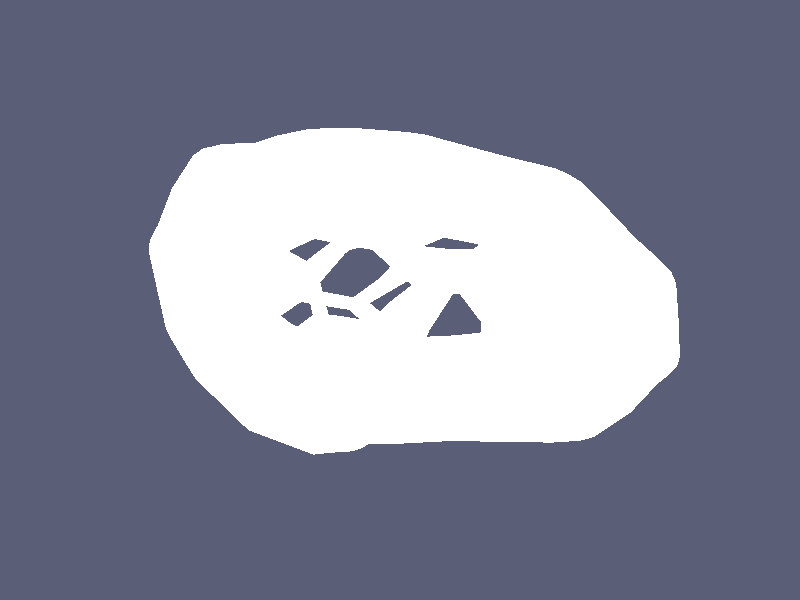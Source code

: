 // POVRay file exported by vtkPOVExporter
//
// +W844 +H528

global_settings {
	ambient_light color rgb <1.0, 1.0, 1.0>
	assumed_gamma 2
}

background { color rgb <0.320000, 0.340000, 0.430000>}

camera {
	perspective
	location <-10.586247, 11.705106, 14.519300>
	sky <0.338663, 0.784988, -0.518750>
	right <-1, 0, 0>
	angle 30.000000
	look_at <4.352416, -1.989386, 3.549019>
}

light_source {
	<-10.586247, 11.705106, 14.519300>
	color <0.999800, 0.999800, 0.999800>*0.250000
	parallel
	point_at <4.352416, -1.989386, 3.549019>
}

light_source {
	<0.111619, 0.766044, 0.633022>
	color <1.000000, 0.972320, 0.902220>*0.750000
	parallel
	point_at <0.000000, 0.000000, 0.000000>
}

light_source {
	<-0.044943, -0.965926, 0.254887>
	color <0.908240, 0.933140, 1.000000>*0.250000
	parallel
	point_at <0.000000, 0.000000, 0.000000>
}

light_source {
	<0.939693, 0.000000, -0.342020>
	color <0.999800, 0.999800, 0.999800>*0.214286
	parallel
	point_at <0.000000, 0.000000, 0.000000>
}

light_source {
	<-0.939693, 0.000000, -0.342020>
	color <0.999800, 0.999800, 0.999800>*0.214286
	parallel
	point_at <0.000000, 0.000000, 0.000000>
}

mesh2 {
	vertex_vectors {
		1621,
		<4.737480, -1.681085, 7.075697>,
		<4.454736, -2.064785, 6.798596>,
		<4.624743, -1.742448, 6.187332>,
		<4.635159, -1.605686, 6.974478>,
		<5.438901, -1.738359, 7.479821>,
		<4.747095, -1.560910, 7.066323>,
		<5.235417, -1.774236, 6.777834>,
		<4.756710, -1.440736, 7.056946>,
		<4.498260, -0.797710, 6.577537>,
		<4.644774, -1.485511, 6.965084>,
		<4.441242, -1.017980, 5.959174>,
		<4.636466, -1.603913, 6.177127>,
		<5.253931, -1.616842, 6.734635>,
		<5.447432, -1.497143, 7.451820>,
		<4.532839, -1.530287, 6.874059>,
		<4.270393, -0.877298, 6.398729>,
		<4.277118, -1.035163, 5.845761>,
		<4.507619, -1.656140, 6.072681>,
		<4.250095, -1.913987, 6.609317>,
		<4.171992, -2.448484, 6.541528>,
		<4.060057, -2.493260, 6.431000>,
		<4.434438, -3.101473, 6.550555>,
		<4.427713, -2.943608, 5.985163>,
		<4.197212, -2.322631, 5.786229>,
		<4.069671, -2.373085, 6.457480>,
		<6.140323, -1.795634, 7.573448>,
		<6.139238, -1.674592, 7.557893>,
		<6.309379, -2.216225, 7.435907>,
		<6.232950, -1.736172, 7.518731>,
		<5.766063, -1.835646, 6.762473>,
		<4.512006, -1.803811, 5.300067>,
		<4.367220, -2.000294, 5.162148>,
		<4.497202, -1.792902, 5.285726>,
		<4.514114, -1.785450, 5.299229>,
		<4.932275, -1.797910, 6.039746>,
		<4.951905, -1.839735, 5.588573>,
		<6.138154, -1.553550, 7.542337>,
		<6.306595, -0.945385, 7.188117>,
		<5.989553, -1.144422, 6.667208>,
		<6.231865, -1.615130, 7.503275>,
		<5.764303, -1.696016, 6.744232>,
		<4.239812, -0.154683, 6.112100>,
		<4.674596, -0.175444, 5.682175>,
		<4.770804, 0.186322, 6.256186>,
		<4.153240, -0.083414, 5.989419>,
		<4.214461, -0.553955, 5.411712>,
		<4.123879, -0.189496, 6.028561>,
		<4.516223, -1.767090, 5.298391>,
		<4.931800, -1.706523, 6.008413>,
		<4.317801, -1.372470, 4.973129>,
		<4.352667, -1.360159, 5.000359>,
		<4.450991, -1.352220, 5.537087>,
		<4.953338, -1.802786, 5.585091>,
		<4.499310, -1.774542, 5.284882>,
		<3.967351, -2.297687, 6.379640>,
		<3.432680, -2.199275, 5.296935>,
		<3.265929, -2.240412, 5.839839>,
		<3.957736, -2.417861, 6.353786>,
		<4.080088, -2.236323, 5.688898>,
		<4.007946, -0.224310, 5.952401>,
		<3.556156, -0.187405, 5.540108>,
		<4.080575, -0.593628, 5.317216>,
		<4.037308, -0.118228, 5.911269>,
		<4.482398, -1.781993, 5.271432>,
		<4.337611, -1.978477, 5.134716>,
		<4.368895, -1.393860, 5.488031>,
		<3.948122, -2.538035, 6.327995>,
		<3.257400, -2.481628, 5.804538>,
		<3.450901, -2.361930, 5.281313>,
		<4.068365, -2.374858, 5.657804>,
		<4.206571, -3.181062, 6.308228>,
		<4.279759, -3.000417, 5.794317>,
		<2.564508, -2.183137, 5.763857>,
		<2.395452, -1.762546, 5.719276>,
		<2.471881, -2.242599, 5.753819>,
		<2.938768, -2.143125, 4.932213>,
		<2.565593, -2.304179, 5.747870>,
		<4.192825, -2.174960, 5.005584>,
		<4.207629, -2.185869, 5.018360>,
		<3.752926, -2.139036, 4.543018>,
		<3.785273, -2.180036, 5.014570>,
		<4.190717, -2.193321, 5.000889>,
		<2.566678, -2.425221, 5.731884>,
		<2.472966, -2.363641, 5.737752>,
		<2.398236, -3.033387, 5.469548>,
		<2.715278, -2.834350, 4.818190>,
		<2.940528, -2.282755, 4.914485>,
		<4.465019, -3.824088, 6.320325>,
		<4.580952, -3.789275, 6.448384>,
		<4.061441, -3.784932, 5.144099>,
		<3.934027, -4.165093, 5.503294>,
		<4.551591, -3.895357, 6.356074>,
		<4.490370, -3.424816, 5.666544>,
		<4.188608, -2.211681, 4.996196>,
		<3.773031, -2.272249, 4.993827>,
		<4.205521, -2.204230, 5.013649>,
		<4.387031, -2.606301, 5.037261>,
		<4.352164, -2.618613, 4.999893>,
		<4.249104, -2.617296, 5.358232>,
		<3.751493, -2.175985, 4.537344>,
		<4.696885, -3.754461, 6.578185>,
		<4.667523, -3.860543, 6.485579>,
		<5.148675, -3.791366, 6.864598>,
		<4.624256, -3.385143, 5.814781>,
		<4.222433, -2.196778, 5.031240>,
		<4.335936, -2.584911, 5.457494>,
		<6.325577, -1.676710, 7.455537>,
		<6.140163, -1.191442, 6.639140>,
		<6.496628, -1.059106, 7.063970>,
		<5.872090, -1.767578, 6.736689>,
		<6.494629, -2.097300, 7.287086>,
		<6.478435, -2.636816, 7.270150>,
		<6.571058, -2.577353, 7.184663>,
		<6.021685, -2.471614, 6.635555>,
		<6.039450, -3.232543, 7.259700>,
		<6.550014, -2.696588, 7.175210>,
		<5.779325, -2.984566, 6.691484>,
		<5.391804, -1.875658, 5.832360>,
		<5.391129, -1.857071, 5.829863>,
		<5.405204, -1.867053, 5.833429>,
		<5.291086, -1.827298, 6.247303>,
		<5.478369, -2.091035, 5.821196>,
		<6.663681, -2.517890, 7.091038>,
		<6.127708, -2.403545, 6.584517>,
		<6.642637, -2.637125, 7.083414>,
		<7.097182, -2.553286, 6.252923>,
		<6.584496, -2.455880, 6.199144>,
		<6.667679, -0.441503, 6.644163>,
		<6.150416, -0.762654, 6.208429>,
		<6.946901, -0.464305, 6.120679>,
		<6.622599, -0.329343, 6.620688>,
		<6.571358, -0.389361, 6.729422>,
		<5.418604, -1.858447, 5.834386>,
		<5.505170, -2.073824, 5.821680>,
		<5.404529, -1.848465, 5.830938>,
		<5.762265, -1.498656, 6.229119>,
		<5.525879, -1.471126, 5.679300>,
		<6.475036, -0.337219, 6.805881>,
		<5.888416, 0.095054, 6.747899>,
		<5.667973, -0.277510, 6.218450>,
		<6.526278, -0.277202, 6.701860>,
		<6.039340, -0.702981, 6.250341>,
		<5.390453, -1.838483, 5.827366>,
		<5.497049, -1.453613, 5.675301>,
		<5.671691, -1.477152, 6.214147>,
		<5.270273, -1.734945, 6.203077>,
		<6.621593, -2.756360, 7.075380>,
		<6.607431, -2.619477, 6.104864>,
		<7.048483, -2.791222, 6.265973>,
		<6.103961, -2.541092, 6.562754>,
		<6.189320, -3.342980, 7.127170>,
		<5.872349, -3.053110, 6.615347>,
		<5.600465, -3.828270, 7.067061>,
		<5.678756, -3.878935, 7.034842>,
		<5.307398, -3.440940, 6.234124>,
		<5.571103, -3.934349, 6.984834>,
		<5.564934, -2.306412, 5.804892>,
		<5.578335, -2.297806, 5.804360>,
		<5.575631, -2.316118, 5.799933>,
		<5.289633, -2.680011, 5.599723>,
		<5.612962, -2.670448, 6.174153>,
		<5.757046, -3.929600, 6.997633>,
		<5.398128, -3.498947, 6.215524>,
		<5.916776, -4.327012, 6.476292>,
		<5.604805, -3.910969, 6.011646>,
		<5.649393, -3.985013, 6.954415>,
		<7.475373, -2.826083, 5.328421>,
		<7.503028, -2.707382, 5.308870>,
		<6.812581, -3.129893, 5.263785>,
		<7.306931, -3.434248, 5.113115>,
		<7.530889, -2.776700, 5.180015>,
		<6.801002, -2.598015, 5.486235>,
		<5.586328, -2.325824, 5.794888>,
		<5.856479, -2.347886, 5.563855>,
		<6.081440, -2.461708, 6.021368>,
		<5.863607, -2.311402, 5.569757>,
		<5.589031, -2.307512, 5.799294>,
		<5.664960, -2.727019, 6.148458>,
		<5.312768, -2.697059, 5.595000>,
		<7.530684, -2.588681, 5.289059>,
		<7.558544, -2.657999, 5.159961>,
		<7.640859, -2.190889, 4.945627>,
		<6.833082, -2.461143, 5.476414>,
		<5.591735, -2.289200, 5.803693>,
		<6.096932, -2.369807, 6.044220>,
		<6.577519, -0.217184, 6.595317>,
		<5.981807, 0.221790, 6.593270>,
		<6.856742, -0.239986, 6.093872>,
		<6.098814, -0.634267, 6.155404>,
		<5.663871, -0.133281, 6.097498>,
		<7.226124, -0.487108, 5.536790>,
		<6.943581, -1.286191, 5.300090>,
		<7.488579, -1.140102, 5.080337>,
		<7.249838, -0.444768, 5.405664>,
		<6.572622, -0.797133, 5.592912>,
		<7.181044, -0.374948, 5.533028>,
		<5.633154, -1.083805, 5.515944>,
		<5.626632, -1.067578, 5.506337>,
		<5.776137, -1.095482, 5.395825>,
		<5.618400, -1.076274, 5.515704>,
		<5.849692, -1.180663, 6.077313>,
		<7.135964, -0.262789, 5.528013>,
		<6.521020, -0.668746, 5.561264>,
		<7.204759, -0.332609, 5.402533>,
		<6.973759, 0.140784, 5.041214>,
		<6.520101, -0.232562, 5.111622>,
		<5.386094, 0.660764, 6.265539>,
		<5.281617, 0.920706, 5.795887>,
		<5.265615, 0.670603, 6.207348>,
		<5.129502, 0.080008, 5.583255>,
		<5.343946, 0.594046, 6.325466>,
		<5.620110, -1.051350, 5.496696>,
		<5.763093, -1.063027, 5.378115>,
		<5.611877, -1.060047, 5.506022>,
		<5.594956, -0.604888, 5.739995>,
		<5.246510, -0.776049, 5.220469>,
		<5.301797, 0.527328, 6.384355>,
		<5.081486, 0.002852, 5.646794>,
		<5.223467, 0.603885, 6.264471>,
		<5.603645, -1.068743, 5.515296>,
		<5.569911, -0.670261, 5.790031>,
		<5.232410, -0.795184, 5.237142>,
		<5.756332, -1.177004, 6.082928>,
		<7.273552, -0.402429, 5.274221>,
		<7.532001, -1.045456, 4.819427>,
		<6.967560, -1.224289, 5.136055>,
		<6.600366, -0.748797, 5.455491>,
		<6.618604, -0.358723, 5.028390>,
		<7.113823, -0.005017, 4.809464>,
		<7.751034, -1.793096, 4.599656>,
		<7.770742, -1.740789, 4.471756>,
		<7.778894, -1.862415, 4.469357>,
		<6.999675, -1.859650, 5.018591>,
		<5.919121, -1.107158, 5.258043>,
		<5.912599, -1.090931, 5.250041>,
		<6.409845, -1.266198, 5.370433>,
		<5.923150, -1.101161, 5.242202>,
		<6.083718, -1.516681, 5.159893>,
		<7.790450, -1.688483, 4.343823>,
		<7.022370, -1.798755, 4.878824>,
		<7.798603, -1.810108, 4.341414>,
		<7.790450, -1.688483, 3.615138>,
		<7.187840, -1.774998, 4.118739>,
		<6.954093, 0.392395, 4.327709>,
		<6.609512, -0.333456, 3.985286>,
		<7.113823, -0.005017, 3.630425>,
		<6.882823, 0.468375, 4.306018>,
		<6.339553, -0.099887, 4.540711>,
		<6.882823, 0.468375, 4.433118>,
		<5.927179, -1.095164, 5.226347>,
		<5.916627, -1.084934, 5.234225>,
		<6.222945, -0.712388, 5.122967>,
		<6.090735, -1.502095, 5.127647>,
		<5.804349, -0.821604, 4.824775>,
		<5.826096, -0.843666, 4.813721>,
		<6.425848, -1.231679, 5.282544>,
		<6.811553, 0.544356, 4.534379>,
		<6.811553, 0.544356, 4.407279>,
		<6.427853, 0.827100, 4.659042>,
		<6.257088, -0.012074, 4.614691>,
		<5.906076, -1.074703, 5.242000>,
		<6.165248, -0.665953, 5.177130>,
		<5.145136, 0.680442, 6.141617>,
		<5.040659, 0.940384, 5.660030>,
		<4.991592, 0.091271, 5.499976>,
		<4.588859, -0.043859, 5.533718>,
		<4.605903, 0.334148, 5.991213>,
		<5.177140, 1.180648, 5.320417>,
		<5.388411, 0.601368, 4.768714>,
		<5.610646, 1.145246, 5.052462>,
		<5.090077, 1.225677, 5.169096>,
		<5.056661, 1.190487, 5.250112>,
		<4.971525, 0.473060, 4.852815>,
		<4.872910, -0.500748, 4.874709>,
		<4.819410, -0.367638, 4.624769>,
		<4.855479, -0.499324, 4.863334>,
		<5.286911, -0.384920, 5.509095>,
		<4.867043, -0.511186, 4.883341>,
		<4.936182, 1.200325, 5.174962>,
		<4.234753, 1.257607, 4.271501>,
		<4.256631, 0.693793, 4.082497>,
		<4.969598, 1.235515, 5.095126>,
		<4.833615, 0.484323, 4.763811>,
		<4.066669, -0.012146, 5.870671>,
		<4.114186, -0.472199, 5.271645>,
		<3.614880, 0.024755, 5.437961>,
		<4.838048, -0.497901, 4.851915>,
		<4.849611, -0.509763, 4.871950>,
		<4.672276, -0.332735, 5.136677>,
		<4.784548, -0.364791, 4.601760>,
		<4.499876, -0.715076, 4.751070>,
		<4.861175, -0.521625, 4.891967>,
		<4.712549, -0.407852, 5.227336>,
		<4.525143, -0.737426, 4.791490>,
		<5.270799, -0.443737, 5.570754>,
		<5.003015, 1.270705, 5.015008>,
		<5.429904, 1.235844, 4.792742>,
		<5.265563, 0.656885, 4.577172>,
		<4.308654, 0.735030, 3.980062>,
		<4.312292, 1.327112, 4.120533>,
		<4.871566, 0.525137, 4.671794>,
		<6.044153, 1.109845, 4.641236>,
		<5.950474, 1.155414, 4.551542>,
		<6.044153, 1.109845, 4.514135>,
		<5.676904, 0.415457, 4.438583>,
		<4.765910, -0.234527, 4.374526>,
		<4.748479, -0.233104, 4.362969>,
		<4.753014, -0.227479, 4.350202>,
		<5.037783, -0.256730, 4.262604>,
		<5.079562, 0.134077, 4.549396>,
		<5.856794, 1.200983, 4.453643>,
		<5.568608, 0.468214, 4.300100>,
		<5.429904, 1.235844, 3.613703>,
		<5.291840, 0.653749, 3.626429>,
		<5.950474, 1.155414, 4.424442>,
		<3.621570, 1.383519, 3.402834>,
		<3.577447, 1.349204, 3.491999>,
		<3.743729, 0.617240, 3.331310>,
		<3.621570, 1.383519, 2.674148>,
		<3.502987, 1.355284, 3.360566>,
		<3.717252, 0.783326, 2.721838>,
		<4.740118, -0.220431, 4.325871>,
		<5.028170, 0.169200, 4.425494>,
		<4.291149, -0.195757, 3.784719>,
		<4.303002, -0.184735, 3.761858>,
		<4.735583, -0.226056, 4.338637>,
		<4.488612, 0.209847, 4.090787>,
		<5.010269, -0.242493, 4.215913>,
		<3.533324, 1.314888, 3.582911>,
		<3.186009, 1.091841, 3.747205>,
		<3.692287, 0.577528, 3.428376>,
		<3.458864, 1.320969, 3.454502>,
		<4.731048, -0.231680, 4.351401>,
		<4.460423, 0.184638, 4.149033>,
		<4.189111, -0.953227, 4.711627>,
		<4.323597, -1.037350, 5.303699>,
		<4.171157, -0.958087, 4.698288>,
		<4.175407, -0.942739, 4.692705>,
		<4.450935, -0.577590, 5.147643>,
		<3.163091, 0.061656, 5.182071>,
		<3.431046, -0.416405, 4.657642>,
		<3.133728, -0.044423, 5.245432>,
		<3.000893, 0.465225, 4.592975>,
		<3.055438, 0.006242, 5.170357>,
		<3.208331, 0.080420, 4.268926>,
		<4.161705, -0.932252, 4.673879>,
		<4.157454, -0.947599, 4.679492>,
		<3.930353, -0.913359, 4.418817>,
		<4.397314, -0.505915, 5.062447>,
		<3.104366, -0.150501, 5.309647>,
		<3.397433, -0.537831, 4.721436>,
		<3.026076, -0.099836, 5.236843>,
		<2.665381, -0.746228, 5.419110>,
		<2.976146, -0.921092, 4.851502>,
		<4.153203, -0.962947, 4.685114>,
		<3.921851, -0.944054, 4.431260>,
		<4.235051, -1.062158, 5.244774>,
		<2.947785, -0.049171, 5.170063>,
		<2.515512, -0.635791, 5.339301>,
		<2.788055, 0.348241, 4.623236>,
		<3.102591, -0.071593, 4.250537>,
		<3.306704, -0.479824, 4.612075>,
		<2.858794, -0.888752, 4.757777>,
		<2.838695, 0.868794, 4.029609>,
		<3.167121, 0.240264, 3.642684>,
		<2.764235, 0.874875, 3.951369>,
		<2.733510, 0.807224, 4.059810>,
		<3.699001, -0.894465, 4.200932>,
		<3.694750, -0.909813, 4.207908>,
		<3.597274, -0.641366, 3.776646>,
		<3.483183, -0.459221, 4.150003>,
		<3.682311, -0.902471, 4.189619>,
		<2.083238, -1.222411, 5.656124>,
		<2.154817, -1.282183, 5.674376>,
		<2.600871, -1.437679, 4.739847>,
		<1.656348, -1.187550, 5.467415>,
		<2.062194, -1.341646, 5.689545>,
		<2.123171, -1.361173, 4.684237>,
		<2.628325, 0.745653, 4.100056>,
		<2.097333, 0.404648, 4.100629>,
		<2.468394, -0.019803, 3.589967>,
		<2.659050, 0.813304, 3.988729>,
		<3.045890, 0.169086, 3.640552>,
		<3.665622, -0.910477, 4.178542>,
		<3.678061, -0.917819, 4.196655>,
		<3.564538, -0.658980, 3.759859>,
		<3.390182, -0.481054, 4.098680>,
		<3.415198, -1.298760, 4.106288>,
		<3.392063, -1.281712, 4.076586>,
		<3.250580, -0.972376, 4.353617>,
		<2.226396, -1.341956, 5.695422>,
		<2.133773, -1.401418, 5.707033>,
		<2.683146, -1.507158, 4.791438>,
		<3.690499, -0.925161, 4.214899>,
		<3.327801, -0.986890, 4.426414>,
		<2.379255, -2.302061, 5.750436>,
		<2.564668, -2.787329, 4.829485>,
		<2.208203, -2.919665, 5.507273>,
		<2.832741, -2.211193, 4.886015>,
		<2.210202, -1.881471, 5.728383>,
		<3.313027, -2.103113, 4.234818>,
		<3.299627, -2.111718, 4.223448>,
		<3.226462, -1.887736, 4.148448>,
		<3.313703, -2.121701, 4.232955>,
		<3.432696, -2.151427, 4.745296>,
		<2.041150, -1.460881, 5.723173>,
		<2.577123, -1.575226, 4.770035>,
		<1.607649, -1.425485, 5.536716>,
		<2.120335, -1.522891, 4.736674>,
		<2.037152, -3.537268, 5.281306>,
		<2.554415, -3.216117, 4.402959>,
		<1.757930, -3.514466, 5.156665>,
		<2.082232, -3.649428, 5.202632>,
		<2.133474, -3.589410, 5.252126>,
		<3.286227, -2.120324, 4.212254>,
		<3.199661, -1.904948, 4.128164>,
		<3.300303, -2.130306, 4.221577>,
		<2.942566, -2.480116, 4.399974>,
		<3.178952, -2.507645, 3.970569>,
		<2.229795, -3.641552, 5.227842>,
		<2.178553, -3.701570, 5.175651>,
		<2.816415, -4.073826, 4.895926>,
		<3.036859, -3.701262, 4.425390>,
		<2.665491, -3.275790, 4.409728>,
		<3.314378, -2.140289, 4.231094>,
		<3.434558, -2.243826, 4.731161>,
		<3.207782, -2.525158, 3.987950>,
		<3.033140, -2.501619, 4.419360>,
		<1.229458, -1.152689, 5.293890>,
		<1.397900, -0.544523, 4.768463>,
		<1.173942, -1.202071, 5.248342>,
		<1.901885, -0.810608, 4.065173>,
		<1.201803, -1.271389, 5.325585>,
		<1.903829, -1.380756, 4.302380>,
		<3.118504, -1.652947, 4.045958>,
		<2.848352, -1.630886, 3.714885>,
		<2.619486, -1.517691, 4.181015>,
		<2.841224, -1.667369, 3.719953>,
		<3.040035, -1.262241, 4.350347>,
		<3.129200, -1.662653, 4.057655>,
		<3.115800, -1.671259, 4.048714>,
		<1.174148, -1.390090, 5.357007>,
		<1.063972, -1.787883, 5.216778>,
		<1.871750, -1.517629, 4.338895>,
		<1.146287, -1.320772, 5.279469>,
		<3.113096, -1.689571, 4.051476>,
		<3.126497, -1.680965, 4.060382>,
		<2.607899, -1.608964, 4.219018>,
		<3.139897, -1.672360, 4.069465>,
		<3.100056, -1.289165, 4.415513>,
		<2.127312, -3.761587, 5.124943>,
		<2.723025, -4.200562, 4.743356>,
		<1.848089, -3.738785, 4.991280>,
		<2.606017, -3.344504, 4.330808>,
		<3.040960, -3.845490, 4.306373>,
		<1.478707, -3.491663, 5.046291>,
		<1.216252, -2.838669, 5.070276>,
		<1.454993, -3.534003, 4.957676>,
		<1.761250, -2.692580, 4.330827>,
		<1.523787, -3.603823, 4.962498>,
		<2.132209, -3.181638, 4.117033>,
		<3.071677, -2.894966, 3.740258>,
		<2.928694, -2.883290, 3.562737>,
		<3.078199, -2.911194, 3.734146>,
		<3.086432, -2.902497, 3.748032>,
		<2.855139, -2.798108, 4.229225>,
		<1.568866, -3.715982, 4.878610>,
		<2.183811, -3.310025, 4.029550>,
		<1.500073, -3.646162, 4.873969>,
		<1.731072, -4.119555, 4.120047>,
		<2.165875, -3.730098, 3.632203>,
		<3.318737, -4.639535, 4.673384>,
		<3.423214, -4.899477, 4.311296>,
		<3.439216, -4.649374, 4.740692>,
		<3.575329, -4.058779, 4.283855>,
		<3.360886, -4.572817, 4.774677>,
		<3.084722, -2.927421, 3.728075>,
		<2.941738, -2.915745, 3.548725>,
		<3.092954, -2.918725, 3.742014>,
		<3.109875, -3.373883, 3.985845>,
		<3.458321, -3.202722, 3.775718>,
		<3.403034, -4.506099, 4.877687>,
		<3.623345, -3.981623, 4.412306>,
		<3.481364, -4.582656, 4.846842>,
		<3.101186, -2.910028, 3.756021>,
		<3.472421, -3.183587, 3.808897>,
		<3.134920, -3.308510, 4.051392>,
		<2.948499, -2.801767, 4.255577>,
		<1.431279, -3.576342, 4.868997>,
		<1.172830, -2.933315, 4.889815>,
		<1.737271, -2.754483, 4.204939>,
		<2.104465, -3.229975, 4.011264>,
		<2.106097, -3.669484, 3.515228>,
		<1.591008, -3.973754, 4.121794>,
		<0.953797, -2.185675, 5.070722>,
		<0.934089, -2.237982, 4.978049>,
		<0.925937, -2.116357, 4.990167>,
		<1.705156, -2.119121, 4.139400>,
		<2.785711, -2.871613, 3.404964>,
		<2.792233, -2.887841, 3.397051>,
		<2.781682, -2.877610, 3.389108>,
		<2.621113, -2.462090, 3.330618>,
		<2.307919, -2.736432, 3.730409>,
		<1.750738, -4.371166, 3.375101>,
		<1.822008, -4.447146, 3.369741>,
		<1.591008, -3.973754, 2.942755>,
		<1.822008, -4.447146, 3.242641>,
		<2.106097, -3.669484, 2.579341>,
		<2.365278, -3.878884, 2.845918>,
		<0.914381, -2.290288, 4.885148>,
		<1.682461, -2.180017, 4.036879>,
		<0.906229, -2.168663, 4.897169>,
		<1.512686, -2.204391, 3.566232>,
		<0.914381, -2.290288, 4.156462>,
		<2.777652, -2.883607, 3.373267>,
		<2.614096, -2.476676, 3.300494>,
		<2.292190, -2.770822, 3.656654>,
		<2.788204, -2.893838, 3.381171>,
		<2.900482, -3.157167, 2.984756>,
		<2.878736, -3.135105, 2.969359>,
		<2.484610, -3.269757, 3.344608>,
		<1.893278, -4.523127, 3.365632>,
		<1.893278, -4.523127, 3.238531>,
		<2.276978, -4.805871, 3.036940>,
		<2.447743, -3.966697, 2.863926>,
		<2.798755, -2.904068, 3.389178>,
		<2.536194, -3.312376, 3.384242>,
		<3.559695, -4.659213, 4.821722>,
		<3.664172, -4.919155, 4.482978>,
		<3.713239, -4.070042, 4.394540>,
		<4.136342, -3.947382, 5.161905>,
		<4.098928, -4.312920, 5.526492>,
		<3.527691, -5.159419, 3.959578>,
		<3.316420, -4.580139, 3.174367>,
		<3.094185, -5.124018, 3.289154>,
		<3.614754, -5.204448, 3.922780>,
		<3.648170, -5.169258, 4.050309>,
		<3.733306, -4.451831, 3.777446>,
		<3.831920, -3.478024, 3.953148>,
		<3.849351, -3.479447, 3.969934>,
		<3.885421, -3.611134, 3.790496>,
		<3.837789, -3.467585, 3.971229>,
		<3.417921, -3.593851, 4.018653>,
		<3.768649, -5.179097, 4.153591>,
		<3.871216, -4.463094, 3.906120>,
		<3.735233, -5.214287, 4.022666>,
		<4.470078, -5.236378, 4.489038>,
		<4.491444, -4.683568, 4.290045>,
		<4.638163, -3.966626, 6.393010>,
		<4.590645, -3.506573, 5.708942>,
		<5.089952, -4.003527, 6.684104>,
		<3.866783, -3.480870, 3.986950>,
		<3.920283, -3.613981, 3.825669>,
		<4.204955, -3.263695, 4.478801>,
		<4.021037, -3.646377, 4.528574>,
		<3.855220, -3.469008, 3.988093>,
		<3.843657, -3.457146, 3.989337>,
		<3.434032, -3.535034, 4.098246>,
		<3.982373, -3.579814, 4.564761>,
		<4.179688, -3.241345, 4.473000>,
		<3.701817, -5.249476, 3.892658>,
		<4.396177, -4.713801, 4.061130>,
		<4.392539, -5.305883, 4.194866>,
		<3.833265, -4.503908, 3.752394>,
		<3.412991, -4.632520, 3.066464>,
		<3.274927, -5.214615, 3.160590>,
		<2.660678, -5.088616, 2.801677>,
		<2.660678, -5.088616, 2.674577>,
		<3.027927, -4.394228, 2.641417>,
		<2.754358, -5.134185, 2.699136>,
		<3.938921, -3.744244, 3.629930>,
		<3.956352, -3.745667, 3.648064>,
		<3.667048, -3.722042, 3.089674>,
		<3.625269, -4.112848, 3.317569>,
		<3.951817, -3.751292, 3.627552>,
		<5.083261, -5.362290, 4.639774>,
		<5.127384, -5.327975, 4.788597>,
		<4.961102, -4.596012, 4.390892>,
		<5.201844, -5.334055, 4.752061>,
		<4.987419, -4.761094, 3.775822>,
		<5.083261, -5.362290, 3.911088>,
		<2.848037, -5.179754, 2.604635>,
		<2.754358, -5.134185, 2.572036>,
		<3.274927, -5.214615, 1.981551>,
		<3.412854, -4.636748, 2.128499>,
		<3.136224, -4.446986, 2.562298>,
		<3.964714, -3.758340, 3.625287>,
		<3.682679, -4.152601, 3.279951>,
		<4.413682, -3.783015, 3.898181>,
		<4.401829, -3.794036, 3.853387>,
		<4.216219, -4.188618, 3.839181>,
		<3.694562, -3.736278, 3.082895>,
		<3.969248, -3.752715, 3.645839>,
		<5.171507, -5.293659, 4.936644>,
		<5.518822, -5.070612, 5.450834>,
		<5.012544, -4.556299, 4.564728>,
		<5.245967, -5.299740, 4.898623>,
		<3.973783, -3.747091, 3.666405>,
		<4.259705, -4.173099, 3.961090>,
		<4.515720, -3.025544, 5.012903>,
		<4.529424, -3.036032, 5.019007>,
		<4.256856, -3.400131, 4.971581>,
		<4.377424, -2.937337, 5.364507>,
		<4.533674, -3.020684, 5.032341>,
		<5.541740, -4.040427, 6.901961>,
		<5.273786, -3.562366, 6.133503>,
		<5.703938, -4.443996, 6.401698>,
		<5.474009, -4.013059, 5.941954>,
		<4.543127, -3.046520, 5.025146>,
		<4.774478, -3.065413, 5.177925>,
		<4.547378, -3.031172, 5.038490>,
		<4.312406, -3.466401, 4.982996>,
		<4.551628, -3.015824, 5.051836>,
		<4.782980, -3.034717, 5.204711>,
		<4.469780, -2.916614, 5.461763>,
		<5.014332, -3.053610, 5.353866>,
		<5.010081, -3.068958, 5.340650>,
		<5.026771, -3.060952, 5.353715>,
		<5.391861, -2.977662, 6.026062>,
		<5.866137, -4.847566, 5.879686>,
		<5.971321, -4.785995, 5.910760>,
		<5.537710, -4.219035, 5.359779>,
		<5.940597, -4.853646, 5.804183>,
		<5.005830, -3.084306, 5.327430>,
		<5.229632, -3.536701, 5.565237>,
		<5.022520, -3.076300, 5.340516>,
		<5.107557, -3.337405, 5.046742>,
		<6.076506, -4.724424, 5.931420>,
		<6.045781, -4.792076, 5.827921>,
		<6.607498, -4.383419, 5.536538>,
		<6.236437, -3.958969, 5.352899>,
		<5.658941, -4.147857, 5.429313>,
		<5.039209, -3.068294, 5.353517>,
		<5.308179, -3.485986, 5.619941>,
		<5.140293, -3.319792, 5.073439>,
		<5.449393, -3.018010, 6.006120>,
		<7.586405, -2.727318, 5.030639>,
		<6.864973, -2.540490, 5.341785>,
		<7.696580, -2.329525, 4.685761>,
		<7.415353, -3.344910, 4.819349>,
		<6.897942, -3.075920, 5.088476>,
		<7.138490, -4.042414, 4.883232>,
		<7.191395, -4.002458, 4.740362>,
		<6.525965, -3.591050, 4.992076>,
		<7.115996, -4.104779, 4.797426>,
		<6.126631, -2.369947, 5.267447>,
		<6.294597, -2.479406, 5.749155>,
		<6.131056, -2.351776, 5.268434>,
		<6.135086, -2.361805, 5.254154>,
		<6.036266, -2.740984, 4.988363>,
		<6.020035, -2.754817, 5.014904>,
		<6.418864, -2.788586, 5.281487>,
		<7.806755, -1.931733, 4.339001>,
		<7.205306, -1.937370, 4.150374>,
		<7.806755, -1.931733, 3.599020>,
		<7.031567, -1.938998, 4.879776>,
		<7.244300, -3.962502, 4.595787>,
		<6.586646, -3.545404, 4.857394>,
		<7.168901, -4.064823, 4.655314>,
		<7.244300, -3.962502, 4.119164>,
		<6.143541, -2.353663, 5.240791>,
		<6.139511, -2.343634, 5.255105>,
		<6.199960, -2.149963, 5.124968>,
		<6.459383, -2.739573, 5.204099>,
		<6.135480, -2.333604, 5.269403>,
		<6.191898, -2.129904, 5.154027>,
		<6.306945, -2.386910, 5.770175>,
		<6.248316, -1.926204, 5.035513>,
		<6.252347, -1.936233, 5.020767>,
		<6.251303, -1.917615, 5.019266>,
		<6.535071, -1.586083, 5.234234>,
		<7.806755, -1.931733, 2.859039>,
		<7.031566, -1.938998, 3.675718>,
		<7.696580, -2.329525, 2.729176>,
		<7.778894, -1.862415, 2.783742>,
		<7.798603, -1.810108, 2.872747>,
		<6.256378, -1.946263, 5.006005>,
		<6.255334, -1.927645, 5.004508>,
		<6.678247, -1.942309, 4.660793>,
		<6.256378, -1.946263, 4.541928>,
		<7.790450, -1.688483, 2.886451>,
		<7.770742, -1.740789, 2.797436>,
		<7.532001, -1.045456, 2.911703>,
		<6.967560, -1.224289, 3.502645>,
		<7.022370, -1.798755, 3.688998>,
		<6.254291, -1.909027, 5.003010>,
		<6.678082, -1.848184, 4.643418>,
		<6.254291, -1.909027, 4.541870>,
		<6.549657, -1.548850, 5.146163>,
		<7.093503, -4.167144, 4.711283>,
		<6.500339, -3.662528, 4.879378>,
		<7.093503, -4.167144, 4.234659>,
		<6.554279, -4.513435, 5.352741>,
		<6.210155, -4.056494, 5.221779>,
		<5.913439, -3.139687, 4.751509>,
		<5.921216, -3.133996, 4.738232>,
		<6.334069, -3.090256, 5.107781>,
		<5.910307, -3.148800, 4.734352>,
		<5.569002, -3.375088, 4.776462>,
		<5.577408, -3.355488, 4.812480>,
		<5.997123, -3.553450, 5.065545>,
		<7.093503, -4.167144, 3.758036>,
		<6.500339, -3.662528, 4.158688>,
		<7.168901, -4.064823, 3.702068>,
		<6.210155, -4.056494, 3.857511>,
		<6.554279, -4.513435, 3.659513>,
		<7.115996, -4.104779, 3.639282>,
		<6.015057, -4.859727, 5.723514>,
		<5.622943, -4.225995, 5.296603>,
		<5.667742, -5.082774, 5.338929>,
		<5.907174, -3.157913, 4.717186>,
		<5.918083, -3.143109, 4.721097>,
		<5.907174, -3.157913, 4.473119>,
		<5.983725, -3.592916, 4.975864>,
		<7.244300, -3.962502, 3.642540>,
		<6.586646, -3.545403, 4.136703>,
		<7.191395, -4.002458, 3.582218>,
		<6.897941, -3.075920, 3.633581>,
		<7.415353, -3.344910, 3.126121>,
		<5.928992, -3.128305, 4.724898>,
		<5.928992, -3.128305, 4.480831>,
		<6.378190, -3.058209, 5.027414>,
		<7.138490, -4.042414, 3.520192>,
		<6.802946, -3.168164, 3.576831>,
		<7.306931, -3.434248, 3.021389>,
		<6.525965, -3.591050, 4.034425>,
		<6.607498, -4.383419, 3.444812>,
		<6.204085, -3.980851, 3.704477>,
		<6.015057, -4.859727, 3.290305>,
		<5.622943, -4.225996, 3.371855>,
		<5.667742, -5.082774, 3.382343>,
		<5.940597, -4.853646, 3.165322>,
		<6.045781, -4.792076, 3.201111>,
		<5.907174, -3.157913, 4.229052>,
		<5.918083, -3.143109, 4.232963>,
		<5.910307, -3.148800, 4.214154>,
		<5.983725, -3.592916, 4.020584>,
		<5.569002, -3.375088, 3.824250>,
		<6.076506, -4.724424, 3.111008>,
		<5.971321, -4.785995, 3.078298>,
		<5.916776, -4.327012, 2.476842>,
		<5.612683, -3.932556, 2.676541>,
		<5.658941, -4.147857, 3.281836>,
		<7.475373, -2.826083, 2.508010>,
		<7.530889, -2.776700, 2.553204>,
		<7.048483, -2.791222, 2.266523>,
		<7.503028, -2.707382, 2.476407>,
		<6.609733, -2.620634, 2.871872>,
		<6.801002, -2.598015, 3.338758>,
		<5.913439, -3.139687, 4.199248>,
		<6.036266, -2.740984, 4.036151>,
		<6.020035, -2.754817, 4.001503>,
		<6.323984, -3.100073, 3.985287>,
		<5.997194, -3.543545, 3.945900>,
		<5.577408, -3.355488, 3.799079>,
		<5.921216, -3.133996, 4.218034>,
		<7.586405, -2.727318, 2.597430>,
		<6.864973, -2.540490, 3.417036>,
		<7.558544, -2.658000, 2.521100>,
		<5.928992, -3.128305, 4.236763>,
		<6.378190, -3.058209, 4.048224>,
		<5.209284, -3.590504, 4.762114>,
		<5.031432, -3.704721, 4.478670>,
		<5.220057, -3.591384, 4.756584>,
		<5.314520, -3.746600, 5.333903>,
		<5.225330, -3.580897, 4.775702>,
		<5.320427, -5.305820, 4.857810>,
		<5.320427, -5.305820, 4.117829>,
		<5.147679, -4.729686, 3.969740>,
		<5.097777, -4.563259, 4.526472>,
		<5.230830, -3.592264, 4.750999>,
		<5.052979, -3.706481, 4.469097>,
		<5.236103, -3.581776, 4.770090>,
		<5.712425, -3.775229, 5.053929>,
		<5.241376, -3.571289, 4.789166>,
		<5.732367, -3.722055, 5.139966>,
		<5.393873, -3.695082, 5.388469>,
		<5.083261, -5.362290, 3.182402>,
		<4.396177, -4.713801, 2.427719>,
		<4.392539, -5.305883, 2.287141>,
		<5.127384, -5.327975, 3.114277>,
		<4.961102, -4.596012, 3.201066>,
		<5.201844, -5.334055, 3.283394>,
		<4.838943, -3.829733, 4.138378>,
		<4.906345, -4.252530, 3.920427>,
		<4.857035, -3.825215, 4.157593>,
		<4.875127, -3.820698, 3.712684>,
		<4.838943, -3.829733, 3.677238>,
		<4.846262, -3.824336, 4.161908>,
		<4.555786, -4.219764, 4.046162>,
		<5.320427, -5.305820, 3.377848>,
		<5.245967, -5.299740, 3.213007>,
		<5.097777, -4.563259, 3.322414>,
		<4.875127, -3.820698, 4.176761>,
		<4.864354, -3.819818, 4.181105>,
		<4.996296, -4.224811, 4.024358>,
		<4.853581, -3.818938, 4.185431>,
		<4.618208, -4.195764, 4.181588>,
		<2.660678, -5.088616, 2.547477>,
		<3.094185, -5.124018, 1.837638>,
		<2.276978, -4.805871, 2.782739>,
		<3.027927, -4.394228, 2.495927>,
		<3.340012, -4.589538, 1.946343>,
		<3.395176, -3.699840, 2.612333>,
		<3.198692, -3.555053, 2.582286>,
		<3.395176, -3.699840, 2.593944>,
		<3.412212, -4.098561, 2.948226>,
		<3.409793, -3.707028, 2.606871>,
		<1.893278, -4.523127, 3.111431>,
		<1.731072, -4.119555, 2.668531>,
		<2.447743, -3.966697, 2.718436>,
		<2.165875, -3.730098, 2.362427>,
		<3.527691, -5.159419, 1.310747>,
		<3.733306, -4.451831, 1.683749>,
		<3.423214, -4.899477, 0.891272>,
		<3.648170, -5.169258, 1.322926>,
		<3.614754, -5.204448, 1.419326>,
		<3.395176, -3.699840, 2.575555>,
		<3.198692, -3.555053, 2.545508>,
		<3.409793, -3.707028, 2.588482>,
		<3.667048, -3.722042, 2.302004>,
		<3.402980, -4.103136, 2.254618>,
		<3.701817, -5.249476, 1.534580>,
		<3.735233, -5.214287, 1.440659>,
		<3.833265, -4.503908, 1.827216>,
		<3.424410, -3.714217, 2.601613>,
		<3.470173, -4.136520, 2.898699>,
		<3.464666, -4.128926, 2.341416>,
		<3.694562, -3.736278, 2.336754>,
		<1.431279, -3.576342, 2.510920>,
		<2.104465, -3.229975, 2.086085>,
		<1.500073, -3.646162, 2.370515>,
		<1.754290, -2.794178, 2.541162>,
		<1.172830, -2.933315, 2.982090>,
		<1.454993, -3.534003, 2.375669>,
		<2.979819, -3.386602, 2.575210>,
		<2.562908, -3.467966, 3.006924>,
		<2.878736, -3.135105, 2.223218>,
		<2.562908, -3.467966, 2.440021>,
		<2.900482, -3.157167, 2.197086>,
		<2.991014, -3.398434, 2.582681>,
		<2.991014, -3.398434, 2.564291>,
		<1.568866, -3.715982, 2.229779>,
		<1.848089, -3.738785, 1.571257>,
		<2.183811, -3.310025, 1.935853>,
		<1.523787, -3.603823, 2.235114>,
		<3.002209, -3.410266, 2.553496>,
		<3.002209, -3.410266, 2.571885>,
		<2.614094, -3.522932, 2.355577>,
		<3.002209, -3.410266, 2.590274>,
		<2.614094, -3.522932, 3.038134>,
		<3.768649, -5.179097, 1.347655>,
		<4.470078, -5.236378, 2.140435>,
		<4.448200, -4.672564, 2.327814>,
		<3.664172, -4.919155, 0.905850>,
		<3.871216, -4.463094, 1.722505>,
		<3.318737, -4.639535, 0.482168>,
		<3.575329, -4.058779, 1.024056>,
		<3.439216, -4.649374, 0.470923>,
		<2.723024, -4.200561, 0.552140>,
		<3.360886, -4.572817, 0.397308>,
		<3.040960, -3.845490, 0.828211>,
		<3.938921, -3.744244, 2.091368>,
		<3.956352, -3.745667, 2.098137>,
		<3.902852, -3.612557, 1.863137>,
		<3.951817, -3.751292, 2.112131>,
		<3.627321, -4.114844, 2.030817>,
		<3.891289, -3.600695, 1.846601>,
		<3.885421, -3.611134, 1.857024>,
		<3.559695, -4.659213, 0.473400>,
		<3.713239, -4.070042, 1.044824>,
		<3.481364, -4.582656, 0.390920>,
		<4.098929, -4.312919, 0.438188>,
		<4.106709, -3.921855, 0.915013>,
		<5.171507, -5.293659, 3.045376>,
		<5.012544, -4.556299, 3.125263>,
		<5.518822, -5.070612, 3.082943>,
		<3.973783, -3.747091, 2.105112>,
		<3.920283, -3.613981, 1.869467>,
		<4.413682, -3.783015, 2.623703>,
		<4.271026, -4.168695, 2.293304>,
		<3.969248, -3.752715, 2.119053>,
		<3.964714, -3.758340, 2.133007>,
		<4.216219, -4.188618, 2.322785>,
		<4.401829, -3.794036, 2.646107>,
		<3.682590, -4.153451, 2.127087>,
		<3.403034, -4.506099, 0.314164>,
		<2.816415, -4.073825, 0.332404>,
		<3.036859, -3.701261, 0.710026>,
		<3.934026, -4.165093, 0.211086>,
		<3.623345, -3.981623, 0.937616>,
		<4.061441, -3.784932, 0.760705>,
		<2.127312, -3.761587, 0.933727>,
		<2.178553, -3.701570, 0.798282>,
		<2.082232, -3.649428, 0.932864>,
		<2.606017, -3.344504, 1.071009>,
		<3.831920, -3.478024, 1.624766>,
		<3.837789, -3.467585, 1.614109>,
		<3.458321, -3.202722, 1.447336>,
		<3.417921, -3.593851, 1.181028>,
		<4.465019, -3.824088, 0.299430>,
		<4.551591, -3.895357, 0.431483>,
		<4.206570, -3.181062, -0.163018>,
		<4.580952, -3.789275, 0.396686>,
		<4.278722, -3.000428, 0.474602>,
		<4.490370, -3.424816, 1.002028>,
		<2.229795, -3.641552, 0.664320>,
		<2.398236, -3.033387, 0.177340>,
		<2.726284, -2.796191, 0.457284>,
		<2.665491, -3.275790, 0.935038>,
		<2.133474, -3.589410, 0.796204>,
		<3.843657, -3.457146, 1.603479>,
		<3.434032, -3.535034, 1.110385>,
		<3.982373, -3.579814, 1.219381>,
		<3.855220, -3.469008, 1.619608>,
		<4.204955, -3.263695, 1.663612>,
		<4.179688, -3.241345, 1.626002>,
		<3.472421, -3.183587, 1.423039>,
		<4.638163, -3.966626, 0.564723>,
		<4.667523, -3.860543, 0.530185>,
		<5.089952, -4.003527, 1.150401>,
		<4.590645, -3.506573, 1.155166>,
		<3.866783, -3.480870, 1.635838>,
		<4.037852, -3.644533, 1.303919>,
		<4.838943, -3.829733, 3.216098>,
		<4.555786, -4.219764, 2.749597>,
		<4.846262, -3.824336, 3.206937>,
		<4.857035, -3.825215, 3.232376>,
		<4.906551, -4.253820, 3.558489>,
		<5.866137, -4.847566, 3.035172>,
		<5.537710, -4.219035, 3.199624>,
		<5.459059, -3.983160, 2.523229>,
		<5.703938, -4.443996, 2.359882>,
		<4.853581, -3.818938, 3.197768>,
		<4.864354, -3.819818, 3.223197>,
		<5.031432, -3.704721, 3.246940>,
		<4.613648, -4.193563, 2.731497>,
		<4.875127, -3.820698, 3.248607>,
		<5.052979, -3.706481, 3.296875>,
		<4.997253, -4.228002, 3.663687>,
		<5.230830, -3.592264, 3.334711>,
		<5.220057, -3.591384, 3.310541>,
		<5.236103, -3.581776, 3.324675>,
		<5.712425, -3.775229, 3.716789>,
		<5.541740, -4.040427, 1.662843>,
		<5.273786, -3.562366, 2.025154>,
		<5.571103, -3.934349, 1.618598>,
		<5.649393, -3.985013, 1.745611>,
		<5.209284, -3.590504, 3.286316>,
		<5.225330, -3.580897, 3.300533>,
		<5.107557, -3.337405, 2.820053>,
		<5.310981, -3.738489, 2.881958>,
		<5.757046, -3.929600, 1.819143>,
		<6.189320, -3.342980, 1.948681>,
		<5.872349, -3.053110, 2.304458>,
		<5.678756, -3.878935, 1.698920>,
		<5.398128, -3.498947, 2.142868>,
		<5.241376, -3.571289, 3.314625>,
		<5.738462, -3.713519, 3.662485>,
		<5.140293, -3.319792, 2.852758>,
		<5.392969, -3.697975, 2.980242>,
		<7.530684, -2.588681, 2.444545>,
		<7.097182, -2.553286, 2.211107>,
		<7.640859, -2.190889, 2.577736>,
		<6.833082, -2.461143, 3.316258>,
		<6.617481, -2.461304, 2.781002>,
		<6.621593, -2.756360, 1.896890>,
		<6.642637, -2.637125, 1.874611>,
		<6.103960, -2.541092, 2.490098>,
		<6.550014, -2.696588, 1.839288>,
		<6.126631, -2.369947, 3.792906>,
		<5.863607, -2.311402, 3.343067>,
		<5.856480, -2.347886, 3.343174>,
		<6.296456, -2.477924, 3.349804>,
		<6.135086, -2.361805, 3.808739>,
		<6.131056, -2.351776, 3.793265>,
		<6.409703, -2.802607, 3.797854>,
		<7.751034, -1.793096, 2.708388>,
		<6.943581, -1.286191, 3.368181>,
		<7.488579, -1.140102, 2.731735>,
		<6.999675, -1.859650, 3.579126>,
		<6.663681, -2.517890, 1.851920>,
		<6.571058, -2.577353, 1.818427>,
		<6.494629, -2.097300, 1.753384>,
		<6.127708, -2.403545, 2.476167>,
		<6.135480, -2.333604, 3.793605>,
		<6.139511, -2.343634, 3.809062>,
		<6.191898, -2.129904, 3.922297>,
		<6.315740, -2.387888, 3.320876>,
		<6.143541, -2.353663, 3.824502>,
		<6.199960, -2.149963, 3.952746>,
		<6.459383, -2.739573, 3.849813>,
		<6.256378, -1.946263, 4.077851>,
		<6.252347, -1.936233, 4.062859>,
		<6.255334, -1.927645, 4.079291>,
		<6.681578, -1.942278, 4.297939>,
		<7.226124, -0.487108, 2.730854>,
		<7.249838, -0.444768, 2.823657>,
		<6.572622, -0.797133, 3.409297>,
		<6.946901, -0.464305, 2.543550>,
		<7.181044, -0.374948, 2.805645>,
		<6.248316, -1.926204, 4.047851>,
		<6.083718, -1.516681, 3.885415>,
		<6.535071, -1.586083, 3.787852>,
		<6.251303, -1.917615, 4.064295>,
		<7.273552, -0.402429, 2.916144>,
		<7.204759, -0.332609, 2.899079>,
		<6.600366, -0.748797, 3.530312>,
		<6.254291, -1.909027, 4.080730>,
		<6.542960, -1.523057, 3.860785>,
		<6.679375, -1.847998, 4.280787>,
		<6.090734, -1.502095, 3.920367>,
		<6.478435, -2.636816, 1.776795>,
		<6.309379, -2.216225, 1.647980>,
		<6.021685, -2.471613, 2.381698>,
		<6.039450, -3.232543, 1.766345>,
		<5.779325, -2.984566, 2.147019>,
		<5.586328, -2.325824, 2.828067>,
		<5.589031, -2.307512, 2.827092>,
		<5.575631, -2.316118, 2.809342>,
		<6.081968, -2.461947, 3.022437>,
		<5.289633, -2.680011, 2.585363>,
		<5.312768, -2.697059, 2.628179>,
		<5.664960, -2.727019, 2.569627>,
		<6.140323, -1.795634, 1.490948>,
		<6.232949, -1.736172, 1.563338>,
		<5.766063, -1.835646, 2.063200>,
		<5.286127, -1.778691, 1.378714>,
		<5.438901, -1.738359, 0.939995>,
		<6.139238, -1.674592, 1.506196>,
		<5.600465, -3.828270, 1.573707>,
		<5.307399, -3.440940, 1.980266>,
		<5.148675, -3.791366, 1.076670>,
		<5.564934, -2.306412, 2.790532>,
		<5.578335, -2.297806, 2.808389>,
		<5.478369, -2.091035, 2.655994>,
		<5.612962, -2.670448, 2.482107>,
		<6.325576, -1.676710, 1.627251>,
		<6.231865, -1.615130, 1.578685>,
		<6.496628, -1.059106, 1.975666>,
		<6.140628, -1.187340, 2.428823>,
		<5.872090, -1.767578, 2.182912>,
		<5.591735, -2.289200, 2.826112>,
		<5.505170, -2.073824, 2.693256>,
		<6.090117, -2.368974, 3.000477>,
		<6.138154, -1.553550, 1.521443>,
		<5.989553, -1.144421, 2.332613>,
		<6.306595, -0.945385, 1.895908>,
		<5.764303, -1.696016, 2.079716>,
		<5.253930, -1.616842, 1.390538>,
		<5.447432, -1.497143, 0.980573>,
		<4.737480, -1.681085, 0.078545>,
		<4.747095, -1.560910, 0.106948>,
		<4.624743, -1.742448, 0.743919>,
		<4.454736, -2.064785, -0.198556>,
		<4.635159, -1.605686, -0.022673>,
		<5.391804, -1.875658, 2.516316>,
		<5.405204, -1.867053, 2.535775>,
		<5.391129, -1.857071, 2.517772>,
		<4.951905, -1.839735, 1.985714>,
		<5.272803, -1.826866, 1.931192>,
		<4.756710, -1.440736, 0.135347>,
		<4.636466, -1.603913, 0.777258>,
		<4.498261, -0.797710, 0.106290>,
		<4.457000, -1.055201, 0.613592>,
		<4.644774, -1.485511, 0.005708>,
		<6.475036, -0.337219, 2.242359>,
		<5.667973, -0.277510, 2.503085>,
		<5.888416, 0.095054, 2.184377>,
		<6.526278, -0.277202, 2.324491>,
		<6.039340, -0.702981, 2.775651>,
		<6.571358, -0.389361, 2.273500>,
		<5.390453, -1.838483, 2.519228>,
		<5.404529, -1.848465, 2.537237>,
		<5.525879, -1.471126, 2.864111>,
		<5.497049, -1.453613, 2.828303>,
		<5.671691, -1.477152, 2.511627>,
		<4.953338, -1.802786, 1.991953>,
		<5.244791, -1.732083, 1.916195>,
		<6.667679, -0.441503, 2.295841>,
		<6.150416, -0.762654, 2.858712>,
		<6.622599, -0.329343, 2.350920>,
		<5.418604, -1.858447, 2.555120>,
		<5.756032, -1.507140, 2.590931>,
		<5.005830, -3.084306, 2.349849>,
		<5.010081, -3.068958, 2.344680>,
		<4.774478, -3.065413, 2.049501>,
		<5.022520, -3.076300, 2.368314>,
		<5.232446, -3.542963, 2.525184>,
		<4.696885, -3.754461, 0.495685>,
		<4.624256, -3.385143, 1.115509>,
		<4.434438, -3.101473, 0.010729>,
		<4.424342, -2.930020, 0.578040>,
		<5.014332, -3.053610, 2.339505>,
		<4.782980, -3.034717, 2.039510>,
		<5.391861, -2.977662, 2.322702>,
		<5.026771, -3.060952, 2.363124>,
		<5.039209, -3.068294, 2.386696>,
		<5.316192, -3.504864, 2.627549>,
		<5.449393, -3.018010, 2.429151>,
		<3.948122, -2.538035, -0.593604>,
		<3.491119, -2.365957, -0.066453>,
		<3.257400, -2.481628, -0.666709>,
		<3.957736, -2.417861, -0.605590>,
		<4.068365, -2.374858, 0.257935>,
		<4.060057, -2.493260, -0.528375>,
		<4.515720, -3.025544, 1.704765>,
		<4.529424, -3.036032, 1.725306>,
		<4.533674, -3.020684, 1.720251>,
		<4.256856, -3.400132, 1.261903>,
		<4.387031, -2.606301, 1.434402>,
		<4.352164, -2.618613, 1.406755>,
		<4.382646, -2.945962, 1.104796>,
		<4.171992, -2.448484, -0.455624>,
		<4.197212, -2.322631, 0.342815>,
		<4.069671, -2.373085, -0.539672>,
		<4.551628, -3.015824, 1.735793>,
		<4.547378, -3.031172, 1.740835>,
		<4.470039, -2.915834, 1.173338>,
		<4.543127, -3.046520, 1.745880>,
		<4.299627, -3.476094, 1.345864>,
		<2.037152, -3.537268, 0.932985>,
		<1.757930, -3.514466, 1.579537>,
		<2.554415, -3.216117, 1.053243>,
		<2.564203, -2.791431, 0.619354>,
		<2.208204, -2.919665, 0.418969>,
		<3.084722, -2.927421, 1.399693>,
		<3.078199, -2.911194, 1.394399>,
		<2.941738, -2.915745, 1.615253>,
		<3.092954, -2.918725, 1.384894>,
		<3.109875, -3.373883, 1.139719>,
		<1.478707, -3.491663, 2.240355>,
		<2.132209, -3.181638, 1.933418>,
		<1.216252, -2.838669, 2.721674>,
		<1.770076, -2.734509, 2.373573>,
		<2.379255, -2.302061, -0.077851>,
		<2.832741, -2.211193, 0.332239>,
		<2.210203, -1.881471, 0.194680>,
		<2.471882, -2.242599, -0.201574>,
		<2.472966, -2.363641, -0.186839>,
		<3.071677, -2.894966, 1.389146>,
		<2.928694, -2.883290, 1.606534>,
		<3.178952, -2.507645, 1.155380>,
		<2.864824, -2.785548, 0.975864>,
		<3.086432, -2.902497, 1.379547>,
		<2.566678, -2.425221, -0.289010>,
		<2.940528, -2.282755, 0.249970>,
		<2.565593, -2.304179, -0.303827>,
		<3.101186, -2.910028, 1.370163>,
		<2.943456, -2.813366, 0.909530>,
		<3.134920, -3.308510, 1.073219>,
		<3.207782, -2.525158, 1.140952>,
		<0.914381, -2.290288, 3.427776>,
		<0.934089, -2.237982, 3.303729>,
		<1.682461, -2.180017, 2.847053>,
		<0.906229, -2.168663, 3.428502>,
		<2.777652, -2.883607, 1.880987>,
		<2.621113, -2.462090, 2.056140>,
		<2.614096, -2.476676, 2.093214>,
		<2.280819, -2.766121, 2.149289>,
		<2.484611, -3.269757, 2.192118>,
		<2.788204, -2.893838, 1.865750>,
		<2.781682, -2.877610, 1.862321>,
		<0.953797, -2.185675, 3.179454>,
		<1.705156, -2.119121, 2.699934>,
		<0.925937, -2.116357, 3.304551>,
		<1.063972, -1.787883, 2.848887>,
		<2.785711, -2.871613, 1.843671>,
		<2.792233, -2.887841, 1.847124>,
		<2.307826, -2.741086, 2.041208>,
		<2.798755, -2.904068, 1.850616>,
		<2.536194, -3.312376, 2.092220>,
		<2.564508, -2.183137, -0.318643>,
		<2.395452, -1.762546, -0.068651>,
		<2.938768, -2.143125, 0.232941>,
		<3.436104, -2.205177, -0.154066>,
		<3.265930, -2.240412, -0.699987>,
		<2.041150, -1.460881, 0.484055>,
		<2.133773, -1.401418, 0.340796>,
		<2.577123, -1.575226, 0.661685>,
		<1.607649, -1.425485, 1.494900>,
		<2.062194, -1.341646, 0.480741>,
		<2.036627, -1.509649, 1.403172>,
		<3.286227, -2.120324, 0.932988>,
		<3.299627, -2.111718, 0.925793>,
		<3.199661, -1.904948, 0.999740>,
		<3.300303, -2.130306, 0.927875>,
		<2.948799, -2.471632, 0.763673>,
		<2.226396, -1.341956, 0.202068>,
		<2.683146, -1.507158, 0.537581>,
		<2.154817, -1.282183, 0.338454>,
		<2.665381, -0.746228, -0.074244>,
		<2.979274, -0.921239, 0.303064>,
		<3.967351, -2.297687, -0.617512>,
		<4.080088, -2.236323, 0.245484>,
		<4.250095, -1.913987, -0.387835>,
		<3.313027, -2.103113, 0.918774>,
		<3.226462, -1.887736, 0.983246>,
		<3.313703, -2.121701, 0.920865>,
		<3.752926, -2.139036, 0.940159>,
		<3.419554, -2.149872, 0.468739>,
		<3.314378, -2.140289, 0.922956>,
		<3.026486, -2.511552, 0.714613>,
		<3.446574, -2.246732, 0.468458>,
		<3.751493, -2.175985, 0.944207>,
		<2.083238, -1.222411, 0.477635>,
		<2.515512, -0.635791, 0.160812>,
		<2.858794, -0.888752, 0.445439>,
		<2.600871, -1.437679, 0.667192>,
		<2.097400, -1.359295, 1.440542>,
		<1.656348, -1.187550, 1.467965>,
		<1.174148, -1.390090, 2.512492>,
		<1.871750, -1.517629, 2.178739>,
		<1.146287, -1.320772, 2.640608>,
		<1.201803, -1.271389, 2.493122>,
		<3.113096, -1.689571, 1.073895>,
		<3.126497, -1.680965, 1.064411>,
		<3.115800, -1.671259, 1.076512>,
		<2.841224, -1.667369, 1.493264>,
		<2.633460, -1.612343, 1.156845>,
		<2.947785, -0.049171, -0.008427>,
		<2.788055, 0.348241, 0.623786>,
		<3.055438, 0.006242, -0.038446>,
		<3.026076, -0.099836, -0.099080>,
		<3.092149, -0.046215, 0.912077>,
		<3.306704, -0.479824, 0.539420>,
		<1.229458, -1.152689, 2.473478>,
		<1.173942, -1.202071, 2.621532>,
		<1.397900, -0.544523, 2.676737>,
		<1.901885, -0.810608, 2.395750>,
		<1.903829, -1.380756, 2.154904>,
		<3.118504, -1.652947, 1.079137>,
		<2.623391, -1.517063, 1.193096>,
		<3.415198, -1.298760, 1.091929>,
		<3.392063, -1.281712, 1.109765>,
		<3.040035, -1.262242, 0.784422>,
		<2.848352, -1.630886, 1.494204>,
		<3.129200, -1.662653, 1.067064>,
		<3.104366, -0.150501, -0.183708>,
		<3.133728, -0.044423, -0.120804>,
		<3.556156, -0.187405, -0.247820>,
		<3.397433, -0.537831, 0.467578>,
		<3.139897, -1.672360, 1.055105>,
		<3.100624, -1.289275, 0.711434>,
		<4.188608, -2.211681, 1.118058>,
		<4.248931, -2.617392, 0.860447>,
		<4.190717, -2.193321, 1.116983>,
		<3.804402, -2.274414, 0.522855>,
		<4.205521, -2.204230, 1.129743>,
		<4.532839, -1.530287, -0.123093>,
		<4.270393, -0.877298, -0.141097>,
		<4.507619, -1.656140, 0.629268>,
		<4.280489, -1.048751, 0.444868>,
		<4.192825, -2.174960, 1.115910>,
		<4.207629, -2.185869, 1.128685>,
		<4.337611, -1.978477, 1.245042>,
		<3.796028, -2.181642, 0.500708>,
		<4.222433, -2.196778, 1.141565>,
		<4.367220, -2.000294, 1.272474>,
		<4.338291, -2.587548, 0.936325>,
		<4.512006, -1.803811, 1.410393>,
		<4.497202, -1.792902, 1.396052>,
		<4.514114, -1.785450, 1.415322>,
		<4.916342, -1.797267, 1.483642>,
		<4.007946, -0.224310, -0.130100>,
		<4.080575, -0.593628, 0.617944>,
		<4.037308, -0.118228, -0.044125>,
		<4.123879, -0.189496, -0.023136>,
		<4.482398, -1.781993, 1.381757>,
		<4.499310, -1.774542, 1.400975>,
		<4.317801, -1.372470, 1.370270>,
		<4.366540, -1.391223, 0.962498>,
		<4.239812, -0.154683, 0.091206>,
		<4.214461, -0.553955, 0.747196>,
		<4.153240, -0.083414, 0.064828>,
		<4.674596, -0.175444, 1.347580>,
		<4.770804, 0.186322, 0.963978>,
		<4.516223, -1.767090, 1.420253>,
		<4.904086, -1.705041, 1.494831>,
		<4.352667, -1.360158, 1.407220>,
		<4.462350, -1.381541, 1.058271>,
		<6.577519, -0.217184, 2.404101>,
		<5.981807, 0.221790, 2.402055>,
		<6.098814, -0.634267, 2.895605>,
		<6.856742, -0.239986, 2.673848>,
		<5.663871, -0.133281, 2.619337>,
		<5.301797, 0.527328, 1.820833>,
		<5.223467, 0.603885, 1.808549>,
		<5.081486, 0.002852, 2.172104>,
		<5.343946, 0.594046, 1.948097>,
		<5.603645, -1.068743, 3.129437>,
		<5.756332, -1.177004, 2.733139>,
		<5.246510, -0.776049, 2.892087>,
		<5.232409, -0.795184, 2.851284>,
		<5.569911, -0.670261, 2.811859>,
		<5.618400, -1.076274, 3.147219>,
		<5.611877, -1.060047, 3.148902>,
		<7.135964, -0.262789, 2.879182>,
		<6.520102, -0.232563, 3.917636>,
		<6.973759, 0.140784, 3.589698>,
		<6.521020, -0.668746, 3.467567>,
		<5.386094, 0.660764, 2.074322>,
		<5.265615, 0.670603, 1.937580>,
		<5.281617, 0.920706, 2.375864>,
		<5.129502, 0.080008, 2.323456>,
		<5.620110, -1.051350, 3.168314>,
		<5.626632, -1.067578, 3.166590>,
		<5.763093, -1.063027, 3.444643>,
		<5.594956, -0.604888, 2.893869>,
		<5.633154, -1.083805, 3.164832>,
		<5.776137, -1.095482, 3.439622>,
		<5.840007, -1.193223, 2.822547>,
		<5.919121, -1.107158, 3.696750>,
		<5.912599, -1.090931, 3.700114>,
		<5.923150, -1.101161, 3.715416>,
		<6.409845, -1.266198, 3.698273>,
		<6.811553, 0.544356, 4.280178>,
		<6.257088, -0.012074, 4.469202>,
		<6.427853, 0.827100, 4.404841>,
		<5.906076, -1.074703, 3.703438>,
		<5.916627, -1.084934, 3.718804>,
		<5.804349, -0.821604, 4.037105>,
		<6.165248, -0.665953, 3.893683>,
		<5.927179, -1.095164, 3.734067>,
		<6.412641, -1.207949, 3.775802>,
		<5.826096, -0.843666, 4.067581>,
		<6.217259, -0.721835, 3.952163>,
		<5.145136, 0.680442, 1.793296>,
		<4.605902, 0.334148, 0.902909>,
		<4.549279, -0.067120, 1.258279>,
		<5.040659, 0.940384, 2.082901>,
		<4.991592, 0.091271, 2.150259>,
		<4.861175, -0.521625, 2.506109>,
		<5.270799, -0.443737, 2.582893>,
		<4.499876, -0.715076, 1.935882>,
		<4.525143, -0.737426, 1.944492>,
		<4.712549, -0.407852, 1.877547>,
		<4.867043, -0.511186, 2.526221>,
		<4.849611, -0.509763, 2.503465>,
		<4.936182, 1.200325, 2.369026>,
		<4.234753, 1.257607, 1.922898>,
		<4.969598, 1.235515, 2.513119>,
		<5.056661, 1.190487, 2.522728>,
		<4.833615, 0.484323, 2.580196>,
		<4.256631, 0.693793, 2.150587>,
		<4.066669, -0.012146, 0.042384>,
		<3.614880, 0.024755, -0.095742>,
		<4.114186, -0.472199, 0.717869>,
		<4.838048, -0.497901, 2.500803>,
		<4.784548, -0.364791, 2.645558>,
		<4.855479, -0.499324, 2.523587>,
		<4.684319, -0.317645, 1.899593>,
		<5.177140, 1.180648, 2.671586>,
		<4.971525, 0.473060, 2.759118>,
		<5.090077, 1.225677, 2.665641>,
		<5.610646, 1.145246, 3.600946>,
		<5.367440, 0.614605, 3.520503>,
		<4.872910, -0.500748, 2.546327>,
		<4.819410, -0.367638, 2.691297>,
		<5.286911, -0.384920, 2.671470>,
		<5.003015, 1.270705, 2.656931>,
		<4.871566, 0.525137, 2.746615>,
		<4.312292, 1.327112, 2.212809>,
		<4.349954, 0.734906, 2.370362>,
		<3.533324, 1.314888, 1.691642>,
		<3.577447, 1.349204, 1.817679>,
		<3.186009, 1.091841, 1.379314>,
		<3.458864, 1.320969, 1.768886>,
		<3.692287, 0.577528, 1.988911>,
		<4.731048, -0.231680, 2.790109>,
		<4.748479, -0.233104, 2.813041>,
		<4.735583, -0.226056, 2.811850>,
		<4.291149, -0.195757, 2.510242>,
		<4.460423, 0.184638, 2.461905>,
		<3.621570, 1.383519, 1.945462>,
		<3.502987, 1.355284, 1.891899>,
		<3.743729, 0.617240, 2.141484>,
		<4.740118, -0.220431, 2.833591>,
		<4.303002, -0.184735, 2.554577>,
		<4.492829, 0.211185, 2.576703>,
		<4.753014, -0.227479, 2.834780>,
		<5.037783, -0.256730, 3.474933>,
		<5.010270, -0.242493, 3.469773>,
		<5.022151, 0.173830, 3.277822>,
		<6.044153, 1.109845, 4.387035>,
		<5.676904, 0.415457, 4.293094>,
		<4.765910, -0.234527, 2.835963>,
		<5.078136, 0.137183, 3.260343>,
		<4.153203, -0.962947, 1.369070>,
		<3.921851, -0.944054, 1.266058>,
		<4.157454, -0.947599, 1.381837>,
		<4.171157, -0.958087, 1.386198>,
		<4.234792, -1.062937, 0.955873>,
		<3.163091, 0.061656, -0.057047>,
		<3.431046, -0.416405, 0.549293>,
		<3.000893, 0.465225, 0.551158>,
		<3.245772, 0.004389, 0.866189>,
		<4.161705, -0.932252, 1.394613>,
		<3.930353, -0.913359, 1.290393>,
		<4.175407, -0.942739, 1.399004>,
		<4.408317, -0.494294, 1.440846>,
		<4.189111, -0.953227, 1.403489>,
		<4.329931, -1.047966, 1.043302>,
		<4.450935, -0.577590, 1.445123>,
		<2.628325, 0.745653, 1.279644>,
		<2.468394, -0.019803, 1.966573>,
		<2.097333, 0.404648, 2.008904>,
		<2.659050, 0.813304, 1.361919>,
		<3.045890, 0.169086, 1.493075>,
		<2.733510, 0.807224, 1.227347>,
		<3.665622, -0.910477, 1.211721>,
		<3.597274, -0.641366, 1.549957>,
		<3.564538, -0.658980, 1.539178>,
		<3.388639, -0.473907, 1.105507>,
		<3.678061, -0.917819, 1.206064>,
		<3.682311, -0.902471, 1.217417>,
		<3.250580, -0.972376, 0.782698>,
		<2.838695, 0.868794, 1.185095>,
		<2.764235, 0.874875, 1.312508>,
		<3.167121, 0.240264, 1.482528>,
		<3.699001, -0.894465, 1.223350>,
		<3.694750, -0.909813, 1.211937>,
		<3.472385, -0.435808, 1.096897>,
		<3.690499, -0.925161, 1.200539>,
		<3.328571, -0.987105, 0.733516>,
		<1.118426, -1.251453, 2.768407>,
		<1.008251, -1.649246, 3.101998>,
		<1.839858, -1.438281, 2.326741>,
		<1.289478, -0.633861, 2.980515>,
		<1.823580, -0.826973, 2.620646>,
		<2.569351, -1.645167, 1.982102>,
		<2.565320, -1.635138, 1.999147>,
		<2.512933, -1.848867, 2.135690>,
		<2.389617, -1.591403, 1.616459>,
		<2.573776, -1.626995, 1.980053>,
		<0.898076, -2.047038, 3.429187>,
		<0.898076, -2.047038, 4.169168>,
		<1.673265, -2.039773, 2.848988>,
		<1.499525, -2.041402, 3.622782>,
		<1.460531, -0.016269, 3.184602>,
		<1.460531, -0.016269, 3.661225>,
		<1.535930, 0.086052, 3.110171>,
		<2.118185, -0.433368, 2.676683>,
		<1.513436, 0.023687, 3.029967>,
		<2.561290, -1.625108, 2.016206>,
		<2.504871, -1.828809, 2.170164>,
		<2.569745, -1.616966, 1.997083>,
		<2.668564, -1.237787, 2.194887>,
		<2.243068, -1.219179, 2.266844>,
		<1.566341, 0.063642, 2.875174>,
		<1.588835, 0.126007, 2.955354>,
		<2.178866, -0.387721, 2.507886>,
		<2.578200, -1.608824, 1.978019>,
		<2.684796, -1.223954, 2.157088>,
		<2.295128, -1.176164, 2.159758>,
		<2.410234, -1.499365, 1.608522>,
		<2.450540, -2.069745, 2.328274>,
		<2.453528, -2.061156, 2.310046>,
		<2.450540, -2.069745, 2.789413>,
		<2.032712, -2.129731, 2.913482>,
		<2.448453, -2.032509, 2.790732>,
		<2.153590, -2.446169, 2.361968>,
		<2.449497, -2.051126, 2.327464>,
		<0.898076, -2.047038, 4.909149>,
		<1.008251, -1.649246, 5.058584>,
		<1.673265, -2.039773, 4.053046>,
		<2.448453, -2.032509, 2.326655>,
		<2.452484, -2.042538, 2.309234>,
		<2.023253, -2.036493, 2.952665>,
		<2.456515, -2.052567, 2.291826>,
		<2.167176, -2.408818, 2.265049>,
		<1.611329, 0.188373, 3.035544>,
		<1.611329, 0.188373, 3.512167>,
		<2.204493, -0.316243, 2.605732>,
		<2.494676, 0.077723, 2.080183>,
		<2.150552, 0.534664, 2.163328>,
		<1.460531, -0.016269, 4.137849>,
		<1.824477, -0.868147, 4.006705>,
		<1.289478, -0.633861, 4.673743>,
		<1.513436, 0.023687, 4.188111>,
		<2.118185, -0.433368, 3.397374>,
		<1.535930, 0.086052, 4.063418>,
		<2.775839, -0.850466, 2.383700>,
		<2.786748, -0.835662, 2.379893>,
		<2.775839, -0.850466, 2.627768>,
		<2.336509, -0.905938, 2.388084>,
		<2.783616, -0.844775, 2.364943>,
		<1.611329, 0.188373, 3.988791>,
		<2.204493, -0.316243, 3.326423>,
		<1.588835, 0.126007, 4.113498>,
		<2.150552, 0.534664, 3.856556>,
		<2.494675, 0.077723, 3.444452>,
		<2.689775, 0.880955, 1.445021>,
		<3.081888, 0.247224, 1.601673>,
		<3.037089, 1.104002, 1.589392>,
		<2.797657, -0.820858, 2.376196>,
		<2.797657, -0.820858, 2.620263>,
		<2.794524, -0.829971, 2.361214>,
		<3.135829, -0.603683, 2.086194>,
		<2.721107, -0.385855, 2.170882>,
		<2.791392, -0.839084, 2.346242>,
		<2.380847, -0.878698, 2.279032>,
		<3.127424, -0.623283, 2.055682>,
		<2.707708, -0.425321, 2.090525>,
		<1.566341, 0.063642, 4.238214>,
		<2.178866, -0.387721, 3.465537>,
		<1.118426, -1.251453, 5.201616>,
		<1.839858, -1.438281, 4.251490>,
		<2.775839, -0.850466, 2.871835>,
		<2.786748, -0.835662, 2.868027>,
		<2.783616, -0.844775, 2.885141>,
		<2.668564, -1.237787, 3.147099>,
		<2.328902, -0.932934, 3.365925>,
		<2.791392, -0.839084, 2.898503>,
		<2.380847, -0.878698, 3.391376>,
		<2.684796, -1.223954, 3.170489>,
		<2.794524, -0.829971, 2.881412>,
		<3.127424, -0.623283, 3.069083>,
		<2.707708, -0.425321, 3.217510>,
		<3.135829, -0.603683, 3.038406>,
		<2.689775, 0.880955, 3.878230>,
		<3.081888, 0.247224, 3.526422>,
		<3.037089, 1.104002, 3.545977>,
		<2.797657, -0.820858, 2.864331>,
		<2.721106, -0.385855, 3.126162>,
		<3.463455, -0.407482, 1.875852>,
		<3.468728, -0.396995, 1.892079>,
		<3.479501, -0.397875, 1.880683>,
		<3.311862, -0.280797, 1.381607>,
		<2.972465, -0.256716, 1.832302>,
		<3.384404, 1.327049, 1.851343>,
		<3.607054, 0.584488, 2.065576>,
		<3.554856, 0.758575, 2.690940>,
		<3.384404, 1.327049, 2.591324>,
		<3.474001, -0.386508, 1.908333>,
		<3.651853, -0.272290, 2.102282>,
		<3.484774, -0.387387, 1.896990>,
		<2.992407, -0.203542, 1.904710>,
		<3.495547, -0.388267, 1.885756>,
		<3.673398, -0.274050, 2.083145>,
		<3.393850, -0.240282, 1.365445>,
		<3.851250, -0.159833, 2.307453>,
		<3.840477, -0.158953, 2.315425>,
		<3.858569, -0.154436, 2.328540>,
		<4.117559, 0.215750, 2.264537>,
		<3.384404, 1.327049, 3.331305>,
		<3.607054, 0.584488, 3.269634>,
		<3.829704, -0.158073, 2.323485>,
		<3.847796, -0.153556, 2.336452>,
		<3.829704, -0.158073, 2.787561>,
		<3.705940, 0.254692, 2.536819>,
		<3.865887, -0.149039, 2.349666>,
		<4.137240, 0.246953, 2.368183>,
		<3.799706, 0.266105, 2.575891>,
		<3.865887, -0.149039, 2.810806>,
		<5.309655, -0.278932, 4.127433>,
		<5.309655, -0.278932, 4.109044>,
		<5.506139, -0.423718, 4.276530>,
		<5.292619, 0.119790, 4.444930>,
		<5.295038, -0.271743, 4.106214>,
		<5.309655, -0.278932, 4.090654>,
		<5.506139, -0.423718, 4.239752>,
		<5.295038, -0.271743, 4.087824>,
		<5.302318, 0.125138, 3.761744>,
		<5.280421, -0.264555, 4.084878>,
		<5.234658, 0.157749, 3.762691>,
		<5.237099, 0.148722, 4.323672>,
		<5.725013, -0.592169, 4.392025>,
		<5.713818, -0.580337, 4.395298>,
		<5.713818, -0.580337, 4.376908>,
		<6.141637, -0.524556, 4.233757>,
		<6.142479, -0.515591, 4.821821>,
		<5.702622, -0.568505, 4.361687>,
		<5.702622, -0.568505, 4.380076>,
		<6.088501, -0.466686, 4.173669>,
		<5.702622, -0.568505, 4.398465>,
		<6.088501, -0.466686, 4.873493>,
		<3.865887, -0.149039, 3.271946>,
		<3.858569, -0.154436, 3.283511>,
		<4.149045, 0.240993, 3.671890>,
		<3.847796, -0.153556, 3.261669>,
		<3.799154, 0.269566, 2.933810>,
		<3.829704, -0.158073, 3.251638>,
		<3.840477, -0.158953, 3.273333>,
		<3.651853, -0.272290, 3.274503>,
		<3.707973, 0.247914, 2.916376>,
		<3.851250, -0.159833, 3.295116>,
		<3.673399, -0.274050, 3.314875>,
		<4.117559, 0.215750, 3.730503>,
		<3.495547, -0.388267, 3.361553>,
		<3.484774, -0.387387, 3.343033>,
		<3.479501, -0.397875, 3.355853>,
		<3.390963, -0.232520, 3.805693>,
		<3.474001, -0.386508, 3.324621>,
		<3.468728, -0.396995, 3.337494>,
		<2.992407, -0.203542, 3.241851>,
		<3.463455, -0.407482, 3.350393>,
		<3.311454, -0.284399, 3.788771>,
		<2.972465, -0.256716, 3.320516>,
		<2.578200, -1.608824, 3.452561>,
		<2.573776, -1.626995, 3.455222>,
		<2.412301, -1.501553, 4.009086>,
		<2.295128, -1.176164, 3.632791>,
		<2.569745, -1.616966, 3.442498>,
		<2.561290, -1.625108, 3.432494>,
		<2.565320, -1.635138, 3.445190>,
		<2.504871, -1.828809, 3.342385>,
		<2.248283, -1.236008, 3.606023>,
		<2.569351, -1.645167, 3.457900>,
		<2.512933, -1.848867, 3.367420>,
		<2.397886, -1.591861, 4.051849>,
		<2.456515, -2.052567, 3.279489>,
		<2.452484, -2.042538, 3.267143>,
		<2.176656, -2.418165, 3.721492>,
		<2.453528, -2.061156, 3.265018>,
		<2.448453, -2.032509, 3.254809>,
		<2.449497, -2.051126, 3.252681>,
		<2.026584, -2.036462, 3.311283>,
		<2.450540, -2.069745, 3.250553>,
		<2.161871, -2.455714, 3.648885>,
		<2.025878, -2.130713, 3.294725>,
	}
	face_indices {
		3362,
		<0, 1, 2>,
		<0, 3, 1>,
		<0, 4, 5>,
		<0, 6, 4>,
		<0, 2, 6>,
		<0, 5, 3>,
		<7, 8, 9>,
		<7, 10, 8>,
		<7, 11, 10>,
		<7, 9, 5>,
		<7, 12, 11>,
		<7, 5, 13>,
		<7, 13, 12>,
		<14, 9, 15>,
		<14, 15, 16>,
		<14, 16, 17>,
		<14, 17, 18>,
		<14, 18, 3>,
		<14, 3, 9>,
		<19, 20, 21>,
		<19, 21, 22>,
		<19, 22, 23>,
		<19, 1, 24>,
		<19, 23, 1>,
		<19, 24, 20>,
		<25, 26, 4>,
		<25, 4, 6>,
		<25, 27, 28>,
		<25, 29, 27>,
		<25, 6, 29>,
		<25, 28, 26>,
		<30, 31, 32>,
		<30, 2, 31>,
		<30, 32, 33>,
		<30, 34, 2>,
		<30, 35, 34>,
		<30, 33, 35>,
		<36, 37, 38>,
		<36, 39, 37>,
		<36, 13, 26>,
		<36, 12, 13>,
		<36, 38, 40>,
		<36, 40, 12>,
		<36, 26, 39>,
		<41, 42, 43>,
		<41, 43, 44>,
		<41, 45, 42>,
		<41, 44, 46>,
		<41, 46, 8>,
		<41, 8, 10>,
		<41, 10, 45>,
		<47, 11, 48>,
		<47, 49, 50>,
		<47, 50, 51>,
		<47, 35, 33>,
		<47, 52, 35>,
		<47, 48, 52>,
		<47, 33, 53>,
		<47, 53, 49>,
		<47, 51, 11>,
		<54, 55, 56>,
		<54, 56, 57>,
		<54, 58, 55>,
		<54, 18, 58>,
		<54, 24, 18>,
		<54, 57, 24>,
		<59, 60, 61>,
		<59, 62, 60>,
		<59, 16, 15>,
		<59, 15, 46>,
		<59, 61, 16>,
		<59, 46, 62>,
		<63, 64, 17>,
		<63, 32, 64>,
		<63, 65, 49>,
		<63, 49, 53>,
		<63, 53, 32>,
		<63, 17, 65>,
		<66, 67, 68>,
		<66, 57, 67>,
		<66, 68, 69>,
		<66, 20, 57>,
		<66, 70, 20>,
		<66, 71, 70>,
		<66, 69, 71>,
		<72, 73, 74>,
		<72, 75, 73>,
		<72, 56, 55>,
		<72, 76, 56>,
		<72, 55, 75>,
		<72, 74, 76>,
		<77, 64, 78>,
		<77, 58, 64>,
		<77, 79, 80>,
		<77, 81, 79>,
		<77, 80, 58>,
		<77, 78, 81>,
		<82, 83, 84>,
		<82, 84, 85>,
		<82, 85, 86>,
		<82, 76, 83>,
		<82, 86, 68>,
		<82, 68, 67>,
		<82, 67, 76>,
		<87, 70, 71>,
		<87, 88, 70>,
		<87, 89, 90>,
		<87, 90, 91>,
		<87, 92, 89>,
		<87, 71, 92>,
		<87, 91, 88>,
		<93, 69, 94>,
		<93, 95, 96>,
		<93, 97, 98>,
		<93, 96, 97>,
		<93, 99, 79>,
		<93, 79, 81>,
		<93, 94, 99>,
		<93, 98, 69>,
		<93, 81, 95>,
		<100, 101, 102>,
		<100, 102, 103>,
		<100, 21, 88>,
		<100, 22, 21>,
		<100, 103, 22>,
		<100, 88, 101>,
		<104, 78, 31>,
		<104, 31, 23>,
		<104, 105, 96>,
		<104, 96, 95>,
		<104, 95, 78>,
		<104, 23, 105>,
		<106, 107, 108>,
		<106, 108, 39>,
		<106, 109, 107>,
		<106, 28, 110>,
		<106, 110, 109>,
		<106, 39, 28>,
		<111, 112, 27>,
		<111, 27, 113>,
		<111, 114, 115>,
		<111, 116, 114>,
		<111, 113, 116>,
		<111, 115, 112>,
		<117, 118, 119>,
		<117, 29, 120>,
		<117, 121, 29>,
		<117, 119, 121>,
		<117, 35, 118>,
		<117, 120, 35>,
		<122, 110, 112>,
		<122, 123, 110>,
		<122, 124, 125>,
		<122, 125, 126>,
		<122, 126, 123>,
		<122, 112, 124>,
		<127, 128, 129>,
		<127, 129, 130>,
		<127, 131, 108>,
		<127, 108, 107>,
		<127, 107, 128>,
		<127, 130, 131>,
		<132, 109, 133>,
		<132, 133, 119>,
		<132, 119, 134>,
		<132, 135, 109>,
		<132, 136, 135>,
		<132, 134, 136>,
		<137, 138, 139>,
		<137, 140, 138>,
		<137, 139, 141>,
		<137, 131, 140>,
		<137, 37, 131>,
		<137, 38, 37>,
		<137, 141, 38>,
		<142, 118, 35>,
		<142, 143, 136>,
		<142, 144, 143>,
		<142, 52, 145>,
		<142, 35, 52>,
		<142, 40, 144>,
		<142, 136, 134>,
		<142, 145, 40>,
		<142, 134, 118>,
		<146, 147, 148>,
		<146, 148, 124>,
		<146, 149, 147>,
		<146, 115, 150>,
		<146, 150, 151>,
		<146, 151, 149>,
		<146, 124, 115>,
		<152, 114, 116>,
		<152, 153, 114>,
		<152, 116, 154>,
		<152, 154, 102>,
		<152, 102, 155>,
		<152, 155, 153>,
		<156, 113, 121>,
		<156, 121, 157>,
		<156, 158, 159>,
		<156, 159, 160>,
		<156, 160, 113>,
		<156, 157, 158>,
		<161, 151, 150>,
		<161, 150, 153>,
		<161, 162, 151>,
		<161, 163, 164>,
		<161, 165, 163>,
		<161, 164, 162>,
		<161, 153, 165>,
		<166, 167, 148>,
		<166, 148, 147>,
		<166, 168, 169>,
		<166, 169, 170>,
		<166, 147, 171>,
		<166, 171, 168>,
		<166, 170, 167>,
		<172, 173, 174>,
		<172, 175, 173>,
		<172, 158, 176>,
		<172, 174, 149>,
		<172, 176, 175>,
		<172, 177, 178>,
		<172, 178, 159>,
		<172, 149, 177>,
		<172, 159, 158>,
		<179, 126, 125>,
		<179, 125, 167>,
		<179, 180, 181>,
		<179, 181, 182>,
		<179, 182, 126>,
		<179, 167, 180>,
		<183, 157, 133>,
		<183, 133, 123>,
		<183, 175, 176>,
		<183, 184, 175>,
		<183, 123, 184>,
		<183, 176, 157>,
		<185, 186, 140>,
		<185, 130, 187>,
		<185, 187, 188>,
		<185, 189, 186>,
		<185, 188, 189>,
		<185, 140, 130>,
		<190, 191, 192>,
		<190, 192, 193>,
		<190, 129, 194>,
		<190, 195, 129>,
		<190, 194, 191>,
		<190, 193, 195>,
		<196, 197, 198>,
		<196, 198, 128>,
		<196, 136, 199>,
		<196, 200, 136>,
		<196, 128, 200>,
		<196, 199, 197>,
		<201, 187, 195>,
		<201, 202, 187>,
		<201, 195, 203>,
		<201, 204, 205>,
		<201, 203, 204>,
		<201, 205, 202>,
		<206, 207, 208>,
		<206, 209, 207>,
		<206, 210, 186>,
		<206, 186, 189>,
		<206, 189, 209>,
		<206, 208, 210>,
		<211, 212, 197>,
		<211, 188, 212>,
		<211, 197, 213>,
		<211, 214, 188>,
		<211, 215, 214>,
		<211, 213, 215>,
		<216, 139, 138>,
		<216, 217, 139>,
		<216, 138, 210>,
		<216, 210, 218>,
		<216, 42, 217>,
		<216, 43, 42>,
		<216, 218, 43>,
		<219, 215, 213>,
		<219, 199, 136>,
		<219, 220, 221>,
		<219, 221, 215>,
		<219, 136, 143>,
		<219, 143, 222>,
		<219, 213, 199>,
		<219, 141, 220>,
		<219, 222, 141>,
		<223, 193, 224>,
		<223, 224, 225>,
		<223, 225, 226>,
		<223, 227, 228>,
		<223, 228, 203>,
		<223, 226, 227>,
		<223, 203, 193>,
		<229, 230, 192>,
		<229, 192, 191>,
		<229, 181, 231>,
		<229, 232, 181>,
		<229, 191, 232>,
		<229, 231, 230>,
		<233, 194, 198>,
		<233, 198, 234>,
		<233, 235, 194>,
		<233, 236, 237>,
		<233, 237, 235>,
		<233, 234, 236>,
		<238, 225, 224>,
		<238, 224, 230>,
		<238, 239, 225>,
		<238, 230, 240>,
		<238, 241, 242>,
		<238, 240, 241>,
		<238, 242, 239>,
		<243, 244, 245>,
		<243, 245, 246>,
		<243, 247, 244>,
		<243, 246, 248>,
		<243, 228, 227>,
		<243, 248, 228>,
		<243, 227, 247>,
		<249, 236, 250>,
		<249, 251, 226>,
		<249, 252, 237>,
		<249, 237, 236>,
		<249, 250, 253>,
		<249, 253, 254>,
		<249, 254, 251>,
		<249, 255, 252>,
		<249, 226, 255>,
		<256, 205, 204>,
		<256, 204, 248>,
		<256, 257, 258>,
		<256, 258, 259>,
		<256, 259, 205>,
		<256, 248, 257>,
		<260, 250, 234>,
		<260, 202, 261>,
		<260, 234, 212>,
		<260, 212, 202>,
		<260, 253, 250>,
		<260, 261, 253>,
		<262, 208, 263>,
		<262, 263, 264>,
		<262, 265, 266>,
		<262, 266, 218>,
		<262, 264, 265>,
		<262, 218, 208>,
		<267, 268, 269>,
		<267, 269, 270>,
		<267, 271, 207>,
		<267, 207, 272>,
		<267, 272, 268>,
		<267, 270, 271>,
		<273, 274, 209>,
		<273, 275, 274>,
		<273, 276, 215>,
		<273, 215, 277>,
		<273, 209, 276>,
		<273, 277, 275>,
		<278, 279, 280>,
		<278, 281, 279>,
		<278, 263, 271>,
		<278, 282, 263>,
		<278, 280, 282>,
		<278, 271, 281>,
		<283, 44, 266>,
		<283, 266, 265>,
		<283, 265, 284>,
		<283, 285, 62>,
		<283, 284, 285>,
		<283, 62, 44>,
		<286, 275, 287>,
		<286, 288, 264>,
		<286, 289, 275>,
		<286, 264, 289>,
		<286, 290, 288>,
		<286, 287, 290>,
		<291, 217, 292>,
		<291, 293, 290>,
		<291, 290, 287>,
		<291, 292, 293>,
		<291, 215, 221>,
		<291, 221, 294>,
		<291, 287, 277>,
		<291, 294, 217>,
		<291, 277, 215>,
		<295, 270, 296>,
		<295, 296, 297>,
		<295, 298, 299>,
		<295, 299, 281>,
		<295, 297, 300>,
		<295, 300, 298>,
		<295, 281, 270>,
		<301, 302, 269>,
		<301, 269, 268>,
		<301, 258, 303>,
		<301, 304, 258>,
		<301, 268, 304>,
		<301, 303, 302>,
		<305, 272, 274>,
		<305, 274, 306>,
		<305, 307, 308>,
		<305, 308, 309>,
		<305, 306, 307>,
		<305, 309, 272>,
		<310, 297, 296>,
		<310, 296, 302>,
		<310, 311, 297>,
		<310, 312, 313>,
		<310, 314, 312>,
		<310, 313, 311>,
		<310, 302, 314>,
		<315, 316, 299>,
		<315, 299, 298>,
		<315, 298, 317>,
		<315, 318, 319>,
		<315, 320, 318>,
		<315, 317, 320>,
		<315, 319, 316>,
		<321, 300, 322>,
		<321, 323, 324>,
		<321, 325, 323>,
		<321, 308, 307>,
		<321, 324, 326>,
		<321, 307, 325>,
		<321, 326, 300>,
		<321, 327, 308>,
		<321, 322, 327>,
		<328, 280, 279>,
		<328, 279, 316>,
		<328, 329, 330>,
		<328, 331, 329>,
		<328, 330, 280>,
		<328, 316, 331>,
		<332, 289, 282>,
		<332, 306, 289>,
		<332, 333, 323>,
		<332, 323, 325>,
		<332, 282, 333>,
		<332, 325, 306>,
		<334, 335, 50>,
		<334, 50, 49>,
		<334, 49, 336>,
		<334, 45, 335>,
		<334, 337, 290>,
		<334, 290, 293>,
		<334, 293, 338>,
		<334, 338, 45>,
		<334, 336, 337>,
		<339, 285, 340>,
		<339, 341, 285>,
		<339, 342, 343>,
		<339, 344, 342>,
		<339, 340, 344>,
		<339, 343, 341>,
		<345, 346, 347>,
		<345, 347, 284>,
		<345, 337, 346>,
		<345, 348, 290>,
		<345, 290, 337>,
		<345, 284, 348>,
		<349, 60, 341>,
		<349, 350, 60>,
		<349, 351, 352>,
		<349, 352, 353>,
		<349, 353, 350>,
		<349, 341, 351>,
		<354, 61, 355>,
		<354, 355, 346>,
		<354, 49, 356>,
		<354, 336, 49>,
		<354, 346, 336>,
		<354, 356, 61>,
		<357, 358, 351>,
		<357, 359, 360>,
		<357, 343, 359>,
		<357, 360, 361>,
		<357, 362, 358>,
		<357, 361, 362>,
		<357, 351, 343>,
		<363, 364, 329>,
		<363, 329, 365>,
		<363, 366, 342>,
		<363, 342, 344>,
		<363, 344, 364>,
		<363, 365, 366>,
		<367, 340, 347>,
		<367, 347, 368>,
		<367, 369, 370>,
		<367, 371, 369>,
		<367, 368, 371>,
		<367, 370, 340>,
		<372, 373, 358>,
		<372, 358, 362>,
		<372, 362, 374>,
		<372, 375, 376>,
		<372, 377, 375>,
		<372, 374, 377>,
		<372, 376, 373>,
		<378, 379, 380>,
		<378, 381, 379>,
		<378, 380, 382>,
		<378, 366, 381>,
		<378, 359, 366>,
		<378, 360, 359>,
		<378, 382, 360>,
		<383, 371, 384>,
		<383, 385, 369>,
		<383, 386, 385>,
		<383, 369, 371>,
		<383, 361, 386>,
		<383, 387, 388>,
		<383, 388, 389>,
		<383, 384, 387>,
		<383, 389, 361>,
		<390, 391, 73>,
		<390, 73, 392>,
		<390, 373, 391>,
		<390, 392, 353>,
		<390, 353, 352>,
		<390, 352, 373>,
		<393, 368, 355>,
		<393, 355, 350>,
		<393, 387, 384>,
		<393, 394, 387>,
		<393, 384, 368>,
		<393, 350, 394>,
		<395, 396, 397>,
		<395, 397, 83>,
		<395, 398, 396>,
		<395, 74, 399>,
		<395, 399, 398>,
		<395, 83, 74>,
		<400, 401, 402>,
		<400, 402, 75>,
		<400, 79, 403>,
		<400, 404, 79>,
		<400, 403, 401>,
		<400, 75, 404>,
		<405, 399, 391>,
		<405, 406, 399>,
		<405, 376, 407>,
		<405, 407, 408>,
		<405, 408, 406>,
		<405, 391, 376>,
		<409, 410, 411>,
		<409, 411, 412>,
		<409, 413, 397>,
		<409, 397, 396>,
		<409, 396, 410>,
		<409, 412, 413>,
		<414, 398, 415>,
		<414, 415, 401>,
		<414, 401, 416>,
		<414, 417, 398>,
		<414, 418, 417>,
		<414, 416, 418>,
		<419, 420, 421>,
		<419, 421, 422>,
		<419, 422, 423>,
		<419, 413, 420>,
		<419, 423, 85>,
		<419, 84, 413>,
		<419, 85, 84>,
		<424, 403, 79>,
		<424, 79, 99>,
		<424, 99, 425>,
		<424, 418, 416>,
		<424, 426, 418>,
		<424, 427, 426>,
		<424, 425, 86>,
		<424, 86, 427>,
		<424, 416, 403>,
		<428, 429, 430>,
		<428, 431, 429>,
		<428, 432, 375>,
		<428, 375, 377>,
		<428, 433, 431>,
		<428, 377, 433>,
		<428, 430, 432>,
		<434, 435, 436>,
		<434, 437, 435>,
		<434, 388, 387>,
		<434, 438, 388>,
		<434, 439, 440>,
		<434, 440, 437>,
		<434, 436, 374>,
		<434, 374, 438>,
		<434, 387, 439>,
		<441, 442, 443>,
		<441, 444, 442>,
		<441, 432, 444>,
		<441, 408, 407>,
		<441, 407, 432>,
		<441, 443, 408>,
		<445, 446, 415>,
		<445, 415, 406>,
		<445, 437, 440>,
		<445, 447, 437>,
		<445, 406, 447>,
		<445, 440, 446>,
		<448, 402, 446>,
		<448, 392, 402>,
		<448, 446, 439>,
		<448, 439, 387>,
		<448, 387, 449>,
		<448, 449, 392>,
		<450, 451, 420>,
		<450, 412, 452>,
		<450, 452, 453>,
		<450, 454, 451>,
		<450, 453, 454>,
		<450, 420, 412>,
		<455, 456, 457>,
		<455, 458, 456>,
		<455, 459, 411>,
		<455, 411, 460>,
		<455, 460, 458>,
		<455, 457, 459>,
		<461, 462, 410>,
		<461, 463, 462>,
		<461, 418, 464>,
		<461, 465, 418>,
		<461, 410, 465>,
		<461, 464, 463>,
		<466, 467, 452>,
		<466, 452, 459>,
		<466, 468, 469>,
		<466, 469, 470>,
		<466, 470, 467>,
		<466, 459, 468>,
		<471, 472, 473>,
		<471, 474, 472>,
		<471, 451, 454>,
		<471, 475, 451>,
		<471, 454, 474>,
		<471, 473, 475>,
		<476, 477, 463>,
		<476, 453, 477>,
		<476, 463, 478>,
		<476, 479, 453>,
		<476, 480, 479>,
		<476, 478, 480>,
		<481, 422, 421>,
		<481, 482, 422>,
		<481, 421, 475>,
		<481, 475, 483>,
		<481, 89, 482>,
		<481, 90, 89>,
		<481, 483, 90>,
		<484, 464, 418>,
		<484, 485, 480>,
		<484, 486, 485>,
		<484, 426, 487>,
		<484, 418, 426>,
		<484, 478, 464>,
		<484, 487, 423>,
		<484, 480, 478>,
		<484, 423, 486>,
		<488, 489, 490>,
		<488, 457, 489>,
		<488, 490, 491>,
		<488, 492, 493>,
		<488, 491, 492>,
		<488, 493, 468>,
		<488, 468, 457>,
		<494, 495, 456>,
		<494, 456, 458>,
		<494, 442, 496>,
		<494, 497, 442>,
		<494, 458, 497>,
		<494, 496, 495>,
		<498, 460, 462>,
		<498, 462, 499>,
		<498, 500, 501>,
		<498, 501, 502>,
		<498, 499, 500>,
		<498, 502, 460>,
		<503, 504, 493>,
		<503, 493, 492>,
		<503, 505, 506>,
		<503, 507, 505>,
		<503, 492, 508>,
		<503, 508, 507>,
		<503, 506, 504>,
		<509, 490, 489>,
		<509, 489, 495>,
		<509, 510, 490>,
		<509, 495, 511>,
		<509, 512, 510>,
		<509, 513, 512>,
		<509, 511, 513>,
		<514, 515, 501>,
		<514, 501, 500>,
		<514, 516, 515>,
		<514, 500, 517>,
		<514, 491, 516>,
		<514, 518, 519>,
		<514, 519, 520>,
		<514, 517, 518>,
		<514, 520, 491>,
		<521, 469, 504>,
		<521, 522, 523>,
		<521, 523, 524>,
		<521, 470, 469>,
		<521, 524, 470>,
		<521, 504, 522>,
		<525, 499, 477>,
		<525, 477, 467>,
		<525, 518, 517>,
		<525, 526, 518>,
		<525, 467, 526>,
		<525, 517, 499>,
		<527, 473, 528>,
		<527, 528, 529>,
		<527, 530, 531>,
		<527, 531, 483>,
		<527, 529, 530>,
		<527, 483, 473>,
		<532, 533, 534>,
		<532, 534, 535>,
		<532, 536, 472>,
		<532, 472, 537>,
		<532, 537, 533>,
		<532, 535, 536>,
		<538, 539, 540>,
		<538, 540, 474>,
		<538, 480, 541>,
		<538, 542, 480>,
		<538, 474, 542>,
		<538, 541, 539>,
		<543, 528, 536>,
		<543, 544, 528>,
		<543, 536, 545>,
		<543, 545, 546>,
		<543, 546, 547>,
		<543, 547, 544>,
		<548, 549, 550>,
		<548, 550, 101>,
		<548, 531, 530>,
		<548, 91, 531>,
		<548, 530, 549>,
		<548, 101, 91>,
		<551, 529, 552>,
		<551, 552, 539>,
		<551, 553, 554>,
		<551, 555, 553>,
		<551, 554, 529>,
		<551, 539, 555>,
		<556, 555, 541>,
		<556, 480, 485>,
		<556, 485, 557>,
		<556, 557, 482>,
		<556, 541, 480>,
		<556, 558, 559>,
		<556, 559, 553>,
		<556, 553, 555>,
		<556, 482, 558>,
		<560, 561, 562>,
		<560, 562, 545>,
		<560, 563, 561>,
		<560, 545, 535>,
		<560, 564, 563>,
		<560, 565, 564>,
		<560, 535, 565>,
		<566, 523, 567>,
		<566, 568, 523>,
		<566, 567, 569>,
		<566, 534, 533>,
		<566, 569, 534>,
		<566, 533, 568>,
		<570, 537, 540>,
		<570, 540, 571>,
		<570, 572, 573>,
		<570, 574, 572>,
		<570, 571, 574>,
		<570, 573, 537>,
		<575, 576, 562>,
		<575, 562, 561>,
		<575, 561, 577>,
		<575, 578, 576>,
		<575, 579, 580>,
		<575, 580, 578>,
		<575, 577, 579>,
		<581, 565, 569>,
		<581, 564, 565>,
		<581, 582, 583>,
		<581, 583, 584>,
		<581, 584, 585>,
		<581, 585, 564>,
		<581, 569, 582>,
		<586, 563, 587>,
		<586, 588, 589>,
		<586, 589, 590>,
		<586, 572, 574>,
		<586, 591, 572>,
		<586, 587, 591>,
		<586, 574, 592>,
		<586, 592, 588>,
		<586, 590, 563>,
		<593, 594, 595>,
		<593, 596, 594>,
		<593, 547, 546>,
		<593, 546, 576>,
		<593, 595, 547>,
		<593, 576, 596>,
		<597, 571, 552>,
		<597, 552, 544>,
		<597, 592, 571>,
		<597, 588, 592>,
		<597, 598, 588>,
		<597, 544, 598>,
		<599, 600, 553>,
		<599, 553, 559>,
		<599, 559, 601>,
		<599, 602, 97>,
		<599, 97, 96>,
		<599, 601, 92>,
		<599, 603, 600>,
		<599, 92, 602>,
		<599, 96, 603>,
		<604, 550, 605>,
		<604, 155, 550>,
		<604, 606, 165>,
		<604, 607, 606>,
		<604, 605, 607>,
		<604, 165, 155>,
		<608, 609, 549>,
		<608, 610, 609>,
		<608, 553, 600>,
		<608, 611, 553>,
		<608, 549, 611>,
		<608, 600, 610>,
		<612, 103, 613>,
		<612, 613, 610>,
		<612, 96, 614>,
		<612, 603, 96>,
		<612, 614, 103>,
		<612, 610, 603>,
		<615, 616, 613>,
		<615, 613, 154>,
		<615, 159, 617>,
		<615, 618, 159>,
		<615, 617, 616>,
		<615, 154, 618>,
		<619, 606, 607>,
		<619, 620, 606>,
		<619, 607, 621>,
		<619, 621, 594>,
		<619, 594, 622>,
		<619, 622, 620>,
		<623, 624, 605>,
		<623, 609, 616>,
		<623, 605, 609>,
		<623, 625, 626>,
		<623, 626, 624>,
		<623, 616, 625>,
		<627, 628, 629>,
		<627, 629, 630>,
		<627, 630, 631>,
		<627, 620, 628>,
		<627, 631, 164>,
		<627, 163, 620>,
		<627, 164, 163>,
		<632, 625, 617>,
		<632, 162, 633>,
		<632, 626, 625>,
		<632, 617, 159>,
		<632, 634, 626>,
		<632, 633, 634>,
		<632, 635, 162>,
		<632, 178, 635>,
		<632, 159, 178>,
		<636, 637, 638>,
		<636, 638, 180>,
		<636, 170, 639>,
		<636, 639, 640>,
		<636, 640, 637>,
		<636, 180, 170>,
		<641, 642, 169>,
		<641, 169, 168>,
		<641, 168, 643>,
		<641, 630, 629>,
		<641, 629, 644>,
		<641, 643, 630>,
		<641, 644, 642>,
		<645, 173, 175>,
		<645, 646, 173>,
		<645, 647, 648>,
		<645, 649, 650>,
		<645, 650, 651>,
		<645, 171, 646>,
		<645, 175, 647>,
		<645, 651, 171>,
		<645, 648, 649>,
		<652, 653, 654>,
		<652, 654, 240>,
		<652, 638, 655>,
		<652, 231, 638>,
		<652, 655, 653>,
		<652, 240, 231>,
		<656, 640, 639>,
		<656, 639, 642>,
		<656, 657, 640>,
		<656, 658, 659>,
		<656, 659, 657>,
		<656, 642, 658>,
		<660, 661, 662>,
		<660, 662, 637>,
		<660, 663, 649>,
		<660, 649, 648>,
		<660, 648, 661>,
		<660, 637, 663>,
		<664, 665, 661>,
		<664, 182, 665>,
		<664, 175, 666>,
		<664, 647, 175>,
		<664, 661, 647>,
		<664, 666, 182>,
		<667, 668, 665>,
		<667, 665, 232>,
		<667, 237, 669>,
		<667, 670, 237>,
		<667, 669, 668>,
		<667, 232, 670>,
		<671, 672, 673>,
		<671, 673, 674>,
		<671, 674, 675>,
		<671, 653, 672>,
		<671, 654, 653>,
		<671, 675, 654>,
		<676, 668, 677>,
		<676, 678, 655>,
		<676, 655, 662>,
		<676, 662, 668>,
		<676, 677, 679>,
		<676, 679, 678>,
		<680, 681, 682>,
		<680, 682, 683>,
		<680, 683, 684>,
		<680, 241, 675>,
		<680, 242, 241>,
		<680, 684, 242>,
		<680, 675, 681>,
		<685, 239, 686>,
		<685, 237, 252>,
		<685, 669, 237>,
		<685, 679, 677>,
		<685, 687, 679>,
		<685, 686, 687>,
		<685, 252, 688>,
		<685, 688, 239>,
		<685, 677, 669>,
		<689, 690, 691>,
		<689, 691, 658>,
		<689, 644, 692>,
		<689, 692, 693>,
		<689, 693, 690>,
		<689, 658, 644>,
		<694, 649, 695>,
		<694, 643, 696>,
		<694, 695, 697>,
		<694, 696, 650>,
		<694, 650, 649>,
		<694, 698, 699>,
		<694, 699, 700>,
		<694, 697, 698>,
		<694, 700, 643>,
		<701, 691, 702>,
		<701, 703, 691>,
		<701, 704, 705>,
		<701, 705, 706>,
		<701, 702, 704>,
		<701, 706, 703>,
		<707, 693, 692>,
		<707, 692, 628>,
		<707, 708, 693>,
		<707, 622, 709>,
		<707, 709, 708>,
		<707, 628, 622>,
		<710, 711, 712>,
		<710, 712, 690>,
		<710, 713, 698>,
		<710, 698, 697>,
		<710, 697, 711>,
		<710, 690, 713>,
		<714, 715, 659>,
		<714, 659, 703>,
		<714, 703, 716>,
		<714, 717, 715>,
		<714, 716, 718>,
		<714, 718, 717>,
		<719, 657, 720>,
		<719, 720, 711>,
		<719, 721, 657>,
		<719, 695, 649>,
		<719, 649, 721>,
		<719, 711, 695>,
		<722, 723, 724>,
		<722, 724, 716>,
		<722, 725, 723>,
		<722, 706, 726>,
		<722, 726, 727>,
		<722, 727, 725>,
		<722, 716, 706>,
		<728, 729, 730>,
		<728, 730, 731>,
		<728, 731, 732>,
		<728, 704, 729>,
		<728, 705, 704>,
		<728, 732, 705>,
		<733, 734, 735>,
		<733, 736, 702>,
		<733, 702, 712>,
		<733, 712, 734>,
		<733, 737, 736>,
		<733, 735, 737>,
		<738, 727, 726>,
		<738, 726, 732>,
		<738, 739, 740>,
		<738, 740, 741>,
		<738, 742, 727>,
		<738, 741, 742>,
		<738, 732, 739>,
		<743, 744, 724>,
		<743, 745, 746>,
		<743, 747, 745>,
		<743, 748, 747>,
		<743, 724, 723>,
		<743, 723, 748>,
		<743, 746, 744>,
		<749, 737, 735>,
		<749, 750, 751>,
		<749, 751, 752>,
		<749, 753, 754>,
		<749, 754, 737>,
		<749, 725, 753>,
		<749, 755, 750>,
		<749, 752, 725>,
		<749, 735, 755>,
		<756, 673, 757>,
		<756, 758, 673>,
		<756, 718, 744>,
		<756, 717, 718>,
		<756, 757, 717>,
		<756, 744, 758>,
		<759, 734, 720>,
		<759, 720, 715>,
		<759, 755, 734>,
		<759, 715, 760>,
		<759, 750, 755>,
		<759, 760, 750>,
		<761, 762, 621>,
		<761, 763, 762>,
		<761, 764, 626>,
		<761, 626, 765>,
		<761, 765, 763>,
		<761, 621, 764>,
		<766, 767, 768>,
		<766, 578, 767>,
		<766, 769, 709>,
		<766, 709, 596>,
		<766, 768, 769>,
		<766, 596, 578>,
		<770, 708, 771>,
		<770, 771, 763>,
		<770, 772, 698>,
		<770, 698, 773>,
		<770, 763, 772>,
		<770, 773, 708>,
		<774, 631, 775>,
		<774, 626, 634>,
		<774, 634, 776>,
		<774, 765, 626>,
		<774, 698, 772>,
		<774, 776, 631>,
		<774, 699, 698>,
		<774, 775, 699>,
		<774, 772, 765>,
		<777, 778, 779>,
		<777, 779, 780>,
		<777, 781, 778>,
		<777, 580, 579>,
		<777, 782, 580>,
		<777, 579, 781>,
		<777, 780, 782>,
		<783, 784, 577>,
		<783, 785, 786>,
		<783, 786, 787>,
		<783, 787, 784>,
		<783, 788, 785>,
		<783, 589, 588>,
		<783, 789, 589>,
		<783, 588, 788>,
		<783, 577, 789>,
		<790, 791, 730>,
		<790, 730, 792>,
		<790, 782, 791>,
		<790, 767, 782>,
		<790, 768, 767>,
		<790, 792, 768>,
		<793, 794, 771>,
		<793, 771, 769>,
		<793, 786, 785>,
		<793, 795, 786>,
		<793, 769, 795>,
		<793, 785, 794>,
		<796, 595, 762>,
		<796, 762, 794>,
		<796, 788, 588>,
		<796, 588, 797>,
		<796, 794, 788>,
		<796, 797, 595>,
		<798, 799, 582>,
		<798, 800, 801>,
		<798, 567, 800>,
		<798, 802, 799>,
		<798, 801, 802>,
		<798, 582, 567>,
		<803, 804, 568>,
		<803, 805, 804>,
		<803, 806, 572>,
		<803, 572, 807>,
		<803, 807, 805>,
		<803, 568, 806>,
		<808, 506, 809>,
		<808, 800, 522>,
		<808, 810, 800>,
		<808, 809, 811>,
		<808, 811, 810>,
		<808, 522, 506>,
		<812, 813, 814>,
		<812, 814, 815>,
		<812, 816, 799>,
		<812, 799, 802>,
		<812, 802, 813>,
		<812, 815, 816>,
		<817, 801, 818>,
		<817, 818, 805>,
		<817, 805, 819>,
		<817, 820, 821>,
		<817, 819, 820>,
		<817, 821, 801>,
		<822, 823, 779>,
		<822, 779, 778>,
		<822, 778, 824>,
		<822, 584, 583>,
		<822, 824, 584>,
		<822, 583, 816>,
		<822, 816, 823>,
		<825, 826, 585>,
		<825, 827, 828>,
		<825, 828, 820>,
		<825, 819, 807>,
		<825, 572, 591>,
		<825, 591, 826>,
		<825, 807, 572>,
		<825, 820, 819>,
		<825, 585, 827>,
		<829, 505, 507>,
		<829, 507, 830>,
		<829, 831, 505>,
		<829, 832, 833>,
		<829, 833, 834>,
		<829, 830, 832>,
		<829, 834, 831>,
		<835, 508, 836>,
		<835, 836, 519>,
		<835, 519, 518>,
		<835, 837, 838>,
		<835, 839, 837>,
		<835, 518, 840>,
		<835, 841, 839>,
		<835, 838, 508>,
		<835, 840, 841>,
		<842, 843, 844>,
		<842, 845, 843>,
		<842, 809, 831>,
		<842, 811, 809>,
		<842, 844, 811>,
		<842, 831, 845>,
		<846, 818, 810>,
		<846, 847, 818>,
		<846, 839, 841>,
		<846, 848, 839>,
		<846, 810, 848>,
		<846, 841, 847>,
		<849, 804, 847>,
		<849, 524, 804>,
		<849, 840, 518>,
		<849, 518, 850>,
		<849, 847, 840>,
		<849, 850, 524>,
		<851, 852, 823>,
		<851, 853, 852>,
		<851, 815, 854>,
		<851, 854, 855>,
		<851, 855, 853>,
		<851, 823, 815>,
		<856, 814, 857>,
		<856, 858, 814>,
		<856, 859, 860>,
		<856, 861, 859>,
		<856, 857, 861>,
		<856, 860, 858>,
		<862, 863, 864>,
		<862, 820, 865>,
		<862, 866, 820>,
		<862, 864, 867>,
		<862, 868, 813>,
		<862, 867, 868>,
		<862, 865, 863>,
		<862, 813, 866>,
		<869, 870, 854>,
		<869, 854, 858>,
		<869, 871, 872>,
		<869, 872, 873>,
		<869, 873, 870>,
		<869, 858, 871>,
		<874, 852, 853>,
		<874, 780, 852>,
		<874, 875, 876>,
		<874, 876, 791>,
		<874, 853, 875>,
		<874, 791, 780>,
		<877, 878, 863>,
		<877, 855, 878>,
		<877, 879, 880>,
		<877, 881, 879>,
		<877, 880, 855>,
		<877, 863, 881>,
		<882, 879, 881>,
		<882, 883, 884>,
		<882, 884, 879>,
		<882, 881, 865>,
		<882, 824, 883>,
		<882, 820, 828>,
		<882, 828, 885>,
		<882, 865, 820>,
		<882, 885, 824>,
		<886, 887, 888>,
		<886, 889, 871>,
		<886, 888, 890>,
		<886, 891, 889>,
		<886, 860, 887>,
		<886, 890, 891>,
		<886, 871, 860>,
		<892, 893, 859>,
		<892, 843, 894>,
		<892, 895, 843>,
		<892, 859, 861>,
		<892, 861, 895>,
		<892, 894, 893>,
		<896, 868, 867>,
		<896, 857, 868>,
		<896, 897, 898>,
		<896, 898, 899>,
		<896, 867, 897>,
		<896, 899, 857>,
		<900, 889, 891>,
		<900, 901, 889>,
		<900, 902, 903>,
		<900, 904, 902>,
		<900, 891, 905>,
		<900, 905, 904>,
		<900, 903, 901>,
		<906, 907, 908>,
		<906, 908, 909>,
		<906, 910, 907>,
		<906, 888, 887>,
		<906, 887, 893>,
		<906, 909, 888>,
		<906, 893, 910>,
		<911, 890, 912>,
		<911, 913, 890>,
		<911, 914, 915>,
		<911, 915, 916>,
		<911, 898, 897>,
		<911, 916, 913>,
		<911, 867, 914>,
		<911, 897, 867>,
		<911, 917, 898>,
		<911, 912, 917>,
		<918, 873, 872>,
		<918, 872, 901>,
		<918, 919, 920>,
		<918, 920, 921>,
		<918, 921, 873>,
		<918, 901, 919>,
		<922, 864, 878>,
		<922, 878, 870>,
		<922, 923, 915>,
		<922, 915, 914>,
		<922, 867, 864>,
		<922, 914, 867>,
		<922, 870, 923>,
		<924, 925, 781>,
		<924, 926, 879>,
		<924, 927, 926>,
		<924, 781, 928>,
		<924, 787, 786>,
		<924, 928, 787>,
		<924, 786, 927>,
		<924, 879, 884>,
		<924, 884, 925>,
		<929, 731, 876>,
		<929, 876, 930>,
		<929, 739, 731>,
		<929, 930, 931>,
		<929, 932, 739>,
		<929, 931, 932>,
		<933, 934, 935>,
		<933, 935, 875>,
		<933, 936, 879>,
		<933, 879, 926>,
		<933, 875, 936>,
		<933, 926, 934>,
		<937, 938, 934>,
		<937, 792, 938>,
		<937, 927, 786>,
		<937, 786, 939>,
		<937, 939, 792>,
		<937, 934, 927>,
		<940, 941, 938>,
		<940, 938, 729>,
		<940, 737, 942>,
		<940, 943, 737>,
		<940, 729, 943>,
		<940, 942, 941>,
		<944, 945, 920>,
		<944, 920, 946>,
		<944, 947, 932>,
		<944, 932, 931>,
		<944, 931, 945>,
		<944, 946, 947>,
		<948, 930, 935>,
		<948, 935, 941>,
		<948, 941, 949>,
		<948, 949, 950>,
		<948, 950, 951>,
		<948, 951, 930>,
		<952, 953, 954>,
		<952, 955, 953>,
		<952, 954, 956>,
		<952, 740, 947>,
		<952, 741, 740>,
		<952, 956, 741>,
		<952, 947, 955>,
		<957, 754, 958>,
		<957, 737, 754>,
		<957, 950, 949>,
		<957, 959, 950>,
		<957, 960, 959>,
		<957, 742, 960>,
		<957, 949, 942>,
		<957, 958, 742>,
		<957, 942, 737>,
		<961, 746, 962>,
		<961, 963, 758>,
		<961, 964, 963>,
		<961, 962, 965>,
		<961, 965, 964>,
		<961, 758, 746>,
		<966, 745, 747>,
		<966, 967, 745>,
		<966, 747, 968>,
		<966, 953, 969>,
		<966, 954, 953>,
		<966, 968, 954>,
		<966, 969, 967>,
		<970, 971, 972>,
		<970, 972, 973>,
		<970, 974, 975>,
		<970, 975, 971>,
		<970, 973, 748>,
		<970, 976, 751>,
		<970, 751, 750>,
		<970, 750, 974>,
		<970, 748, 976>,
		<977, 978, 979>,
		<977, 979, 681>,
		<977, 674, 963>,
		<977, 963, 980>,
		<977, 980, 978>,
		<977, 681, 674>,
		<981, 982, 983>,
		<981, 983, 984>,
		<981, 965, 962>,
		<981, 962, 967>,
		<981, 984, 965>,
		<981, 967, 982>,
		<985, 986, 987>,
		<985, 987, 964>,
		<985, 975, 986>,
		<985, 971, 975>,
		<985, 988, 971>,
		<985, 964, 988>,
		<989, 990, 986>,
		<989, 757, 990>,
		<989, 750, 991>,
		<989, 974, 750>,
		<989, 991, 757>,
		<989, 986, 974>,
		<992, 993, 990>,
		<992, 990, 672>,
		<992, 679, 994>,
		<992, 995, 679>,
		<992, 672, 995>,
		<992, 994, 993>,
		<996, 997, 979>,
		<996, 979, 978>,
		<996, 998, 999>,
		<996, 999, 1000>,
		<996, 978, 998>,
		<996, 1000, 997>,
		<1001, 987, 993>,
		<1001, 980, 987>,
		<1001, 1002, 1003>,
		<1001, 1004, 1002>,
		<1001, 1003, 980>,
		<1001, 993, 1004>,
		<1005, 1006, 245>,
		<1005, 245, 244>,
		<1005, 682, 997>,
		<1005, 683, 682>,
		<1005, 1007, 683>,
		<1005, 244, 1007>,
		<1005, 997, 1006>,
		<1008, 684, 1009>,
		<1008, 1002, 1004>,
		<1008, 1004, 994>,
		<1008, 1010, 684>,
		<1008, 994, 679>,
		<1008, 679, 687>,
		<1008, 687, 1010>,
		<1008, 1011, 1002>,
		<1008, 1009, 1011>,
		<1012, 1013, 982>,
		<1012, 1014, 1013>,
		<1012, 1015, 1016>,
		<1012, 969, 1015>,
		<1012, 1016, 1014>,
		<1012, 982, 969>,
		<1017, 1018, 1019>,
		<1017, 1020, 972>,
		<1017, 972, 971>,
		<1017, 1021, 1022>,
		<1017, 1022, 1023>,
		<1017, 971, 1018>,
		<1017, 968, 1020>,
		<1017, 1019, 1021>,
		<1017, 1023, 968>,
		<1024, 1025, 1013>,
		<1024, 1013, 1026>,
		<1024, 1027, 1028>,
		<1024, 1028, 1029>,
		<1024, 1026, 1027>,
		<1024, 1029, 1025>,
		<1030, 1016, 1015>,
		<1030, 1015, 955>,
		<1030, 1031, 1016>,
		<1030, 946, 1032>,
		<1030, 1032, 1031>,
		<1030, 955, 946>,
		<1033, 1034, 1035>,
		<1033, 1035, 1014>,
		<1033, 1021, 1019>,
		<1033, 1036, 1021>,
		<1033, 1019, 1034>,
		<1033, 1014, 1036>,
		<1037, 1038, 1039>,
		<1037, 1039, 1040>,
		<1037, 1040, 1041>,
		<1037, 1041, 983>,
		<1037, 983, 1025>,
		<1037, 1025, 1038>,
		<1042, 984, 1043>,
		<1042, 1043, 1034>,
		<1042, 971, 1044>,
		<1042, 1018, 971>,
		<1042, 1034, 1018>,
		<1042, 1044, 984>,
		<1045, 1046, 1047>,
		<1045, 1047, 1038>,
		<1045, 1048, 1046>,
		<1045, 1038, 1029>,
		<1045, 1049, 1048>,
		<1045, 1050, 1049>,
		<1045, 1029, 1050>,
		<1051, 1052, 1028>,
		<1051, 1028, 1027>,
		<1051, 1027, 1053>,
		<1051, 1053, 1054>,
		<1051, 1054, 1055>,
		<1051, 1055, 1052>,
		<1056, 1035, 1057>,
		<1056, 1026, 1035>,
		<1056, 1058, 1059>,
		<1056, 1059, 1060>,
		<1056, 1057, 1058>,
		<1056, 1060, 1026>,
		<1061, 1049, 1050>,
		<1061, 1050, 1052>,
		<1061, 1062, 1049>,
		<1061, 1063, 1064>,
		<1061, 1065, 1063>,
		<1061, 1064, 1062>,
		<1061, 1052, 1065>,
		<1066, 1067, 1068>,
		<1066, 1068, 1069>,
		<1066, 1070, 1067>,
		<1066, 1069, 1071>,
		<1066, 1071, 1047>,
		<1066, 1047, 1046>,
		<1066, 1046, 1070>,
		<1072, 1073, 1074>,
		<1072, 1075, 1076>,
		<1072, 1074, 1075>,
		<1072, 1077, 1059>,
		<1072, 1078, 1077>,
		<1072, 1059, 1058>,
		<1072, 1048, 1078>,
		<1072, 1058, 1073>,
		<1072, 1076, 1048>,
		<1079, 999, 1080>,
		<1079, 1081, 999>,
		<1079, 1039, 1071>,
		<1079, 1040, 1039>,
		<1079, 1080, 1040>,
		<1079, 1071, 1081>,
		<1082, 1057, 1043>,
		<1082, 1043, 1041>,
		<1082, 1073, 1057>,
		<1082, 1041, 1083>,
		<1082, 1074, 1073>,
		<1082, 1083, 1074>,
		<1084, 1085, 1086>,
		<1084, 1086, 945>,
		<1084, 950, 1087>,
		<1084, 1088, 950>,
		<1084, 945, 1088>,
		<1084, 1087, 1085>,
		<1089, 1090, 1032>,
		<1089, 1032, 919>,
		<1089, 1091, 1092>,
		<1089, 903, 1091>,
		<1089, 1092, 1090>,
		<1089, 919, 903>,
		<1093, 1031, 1094>,
		<1093, 1094, 1085>,
		<1093, 1021, 1095>,
		<1093, 1096, 1021>,
		<1093, 1095, 1031>,
		<1093, 1085, 1096>,
		<1097, 1098, 956>,
		<1097, 956, 1099>,
		<1097, 1087, 950>,
		<1097, 959, 1098>,
		<1097, 950, 959>,
		<1097, 1021, 1096>,
		<1097, 1022, 1021>,
		<1097, 1099, 1022>,
		<1097, 1096, 1087>,
		<1100, 1101, 1102>,
		<1100, 1102, 1103>,
		<1100, 1104, 1101>,
		<1100, 1103, 1105>,
		<1100, 1105, 902>,
		<1100, 902, 904>,
		<1100, 904, 1104>,
		<1106, 1107, 1108>,
		<1106, 1109, 916>,
		<1106, 916, 915>,
		<1106, 1108, 1110>,
		<1106, 1110, 1111>,
		<1106, 1111, 1112>,
		<1106, 1112, 905>,
		<1106, 915, 1107>,
		<1106, 905, 1109>,
		<1113, 1092, 1091>,
		<1113, 1091, 1105>,
		<1113, 1114, 1092>,
		<1113, 1115, 1054>,
		<1113, 1054, 1114>,
		<1113, 1105, 1115>,
		<1116, 1108, 1117>,
		<1116, 1090, 1118>,
		<1116, 1117, 1094>,
		<1116, 1094, 1090>,
		<1116, 1118, 1110>,
		<1116, 1110, 1108>,
		<1119, 921, 1086>,
		<1119, 1086, 1117>,
		<1119, 1117, 1107>,
		<1119, 1120, 921>,
		<1119, 915, 1120>,
		<1119, 1107, 915>,
		<1121, 1122, 1123>,
		<1121, 894, 1122>,
		<1121, 1124, 1125>,
		<1121, 1125, 910>,
		<1121, 1123, 1124>,
		<1121, 910, 894>,
		<1126, 1127, 1128>,
		<1126, 1128, 895>,
		<1126, 1129, 1127>,
		<1126, 898, 1129>,
		<1126, 1130, 898>,
		<1126, 895, 1130>,
		<1131, 1122, 845>,
		<1131, 1132, 1122>,
		<1131, 834, 1133>,
		<1131, 1133, 1134>,
		<1131, 1134, 1132>,
		<1131, 845, 834>,
		<1135, 1136, 1137>,
		<1135, 1137, 1138>,
		<1135, 1138, 1139>,
		<1135, 1125, 1124>,
		<1135, 1139, 1125>,
		<1135, 1124, 1136>,
		<1140, 1141, 1127>,
		<1140, 1123, 1141>,
		<1140, 1142, 1143>,
		<1140, 1144, 1142>,
		<1140, 1127, 1144>,
		<1140, 1143, 1123>,
		<1145, 908, 907>,
		<1145, 907, 1139>,
		<1145, 1146, 908>,
		<1145, 1139, 1147>,
		<1145, 1101, 1146>,
		<1145, 1147, 1102>,
		<1145, 1102, 1101>,
		<1148, 909, 1149>,
		<1148, 1129, 898>,
		<1148, 898, 917>,
		<1148, 917, 1150>,
		<1148, 1142, 1144>,
		<1148, 1144, 1129>,
		<1148, 1150, 909>,
		<1148, 1149, 1151>,
		<1148, 1151, 1142>,
		<1152, 1153, 833>,
		<1152, 833, 832>,
		<1152, 832, 1154>,
		<1152, 513, 1155>,
		<1152, 512, 513>,
		<1152, 1154, 512>,
		<1152, 1155, 1153>,
		<1156, 1157, 1158>,
		<1156, 1158, 1159>,
		<1156, 837, 839>,
		<1156, 1160, 837>,
		<1156, 1161, 1162>,
		<1156, 1162, 1157>,
		<1156, 1159, 830>,
		<1156, 839, 1161>,
		<1156, 830, 1160>,
		<1163, 1134, 1133>,
		<1163, 1133, 1153>,
		<1163, 1164, 1134>,
		<1163, 1165, 1166>,
		<1163, 1166, 1164>,
		<1163, 1153, 1165>,
		<1167, 1168, 1141>,
		<1167, 1141, 1132>,
		<1167, 1169, 1157>,
		<1167, 1157, 1162>,
		<1167, 1132, 1169>,
		<1167, 1162, 1168>,
		<1170, 1168, 1161>,
		<1170, 1171, 844>,
		<1170, 844, 1128>,
		<1170, 1128, 1168>,
		<1170, 1161, 839>,
		<1170, 839, 1171>,
		<1172, 1138, 1173>,
		<1172, 1173, 1174>,
		<1172, 1175, 1176>,
		<1172, 1176, 1147>,
		<1172, 1174, 1175>,
		<1172, 1147, 1138>,
		<1177, 1178, 1137>,
		<1177, 1137, 1179>,
		<1177, 1180, 1181>,
		<1177, 1182, 1180>,
		<1177, 1179, 1182>,
		<1177, 1181, 1178>,
		<1183, 1184, 1185>,
		<1183, 1185, 1136>,
		<1183, 1142, 1186>,
		<1183, 1187, 1142>,
		<1183, 1186, 1184>,
		<1183, 1136, 1187>,
		<1188, 1173, 1178>,
		<1188, 1189, 1173>,
		<1188, 1178, 1190>,
		<1188, 1191, 1192>,
		<1188, 1190, 1191>,
		<1188, 1192, 1189>,
		<1193, 1194, 1195>,
		<1193, 1195, 1115>,
		<1193, 1176, 1175>,
		<1193, 1103, 1176>,
		<1193, 1175, 1194>,
		<1193, 1115, 1103>,
		<1196, 1174, 1197>,
		<1196, 1197, 1184>,
		<1196, 1198, 1199>,
		<1196, 1199, 1200>,
		<1196, 1200, 1174>,
		<1196, 1184, 1198>,
		<1201, 1202, 1146>,
		<1201, 1186, 1142>,
		<1201, 1151, 1202>,
		<1201, 1142, 1151>,
		<1201, 1198, 1186>,
		<1201, 1203, 1204>,
		<1201, 1204, 1199>,
		<1201, 1199, 1198>,
		<1201, 1146, 1203>,
		<1205, 1206, 1190>,
		<1205, 1207, 1206>,
		<1205, 1208, 1207>,
		<1205, 1190, 1181>,
		<1205, 1209, 1208>,
		<1205, 1210, 1209>,
		<1205, 1181, 1210>,
		<1211, 1212, 1166>,
		<1211, 1166, 1213>,
		<1211, 1180, 1182>,
		<1211, 1214, 1180>,
		<1211, 1182, 1212>,
		<1211, 1213, 1214>,
		<1215, 1179, 1185>,
		<1215, 1185, 1216>,
		<1215, 1217, 1218>,
		<1215, 1218, 1219>,
		<1215, 1216, 1217>,
		<1215, 1219, 1179>,
		<1220, 1221, 1222>,
		<1220, 1223, 1206>,
		<1220, 1206, 1207>,
		<1220, 1224, 1221>,
		<1220, 1207, 1225>,
		<1220, 1225, 1224>,
		<1220, 1222, 1223>,
		<1226, 1227, 1228>,
		<1226, 1228, 1229>,
		<1226, 1229, 1230>,
		<1226, 1209, 1210>,
		<1226, 1210, 1214>,
		<1226, 1230, 1209>,
		<1226, 1214, 1227>,
		<1231, 1208, 1232>,
		<1231, 1233, 1234>,
		<1231, 1234, 1235>,
		<1231, 1218, 1217>,
		<1231, 1236, 1218>,
		<1231, 1232, 1236>,
		<1231, 1217, 1237>,
		<1231, 1235, 1208>,
		<1231, 1237, 1233>,
		<1238, 1239, 1240>,
		<1238, 1240, 1241>,
		<1238, 1192, 1191>,
		<1238, 1191, 1223>,
		<1238, 1241, 1192>,
		<1238, 1223, 1239>,
		<1242, 1197, 1189>,
		<1242, 1216, 1197>,
		<1242, 1237, 1216>,
		<1242, 1189, 1243>,
		<1242, 1233, 1237>,
		<1242, 1243, 1233>,
		<1244, 1104, 1245>,
		<1244, 1246, 1199>,
		<1244, 1199, 1204>,
		<1244, 1204, 1247>,
		<1244, 1110, 1248>,
		<1244, 1111, 1110>,
		<1244, 1245, 1111>,
		<1244, 1248, 1246>,
		<1244, 1247, 1104>,
		<1249, 1250, 1065>,
		<1249, 1195, 1251>,
		<1249, 1055, 1195>,
		<1249, 1252, 1250>,
		<1249, 1251, 1252>,
		<1249, 1065, 1055>,
		<1253, 1254, 1255>,
		<1253, 1255, 1194>,
		<1253, 1199, 1246>,
		<1253, 1256, 1199>,
		<1253, 1194, 1256>,
		<1253, 1246, 1254>,
		<1257, 1258, 1254>,
		<1257, 1114, 1258>,
		<1257, 1248, 1110>,
		<1257, 1110, 1259>,
		<1257, 1254, 1248>,
		<1257, 1259, 1114>,
		<1260, 1261, 1258>,
		<1260, 1258, 1053>,
		<1260, 1262, 1261>,
		<1260, 1059, 1262>,
		<1260, 1263, 1059>,
		<1260, 1053, 1263>,
		<1264, 1265, 1240>,
		<1264, 1240, 1266>,
		<1264, 1267, 1250>,
		<1264, 1250, 1252>,
		<1264, 1252, 1265>,
		<1264, 1266, 1267>,
		<1268, 1255, 1261>,
		<1268, 1251, 1255>,
		<1268, 1261, 1269>,
		<1268, 1269, 1270>,
		<1268, 1270, 1271>,
		<1268, 1271, 1251>,
		<1272, 1063, 1267>,
		<1272, 1064, 1063>,
		<1272, 1273, 1064>,
		<1272, 1267, 1274>,
		<1272, 1275, 1273>,
		<1272, 1276, 1275>,
		<1272, 1274, 1276>,
		<1277, 1077, 1278>,
		<1277, 1059, 1077>,
		<1277, 1270, 1269>,
		<1277, 1279, 1270>,
		<1277, 1280, 1279>,
		<1277, 1269, 1262>,
		<1277, 1062, 1280>,
		<1277, 1262, 1059>,
		<1277, 1278, 1062>,
		<1281, 1069, 1282>,
		<1281, 1283, 1284>,
		<1281, 1284, 1081>,
		<1281, 1282, 1285>,
		<1281, 1285, 1283>,
		<1281, 1081, 1069>,
		<1286, 1275, 1276>,
		<1286, 1276, 1287>,
		<1286, 1288, 1275>,
		<1286, 1068, 1067>,
		<1286, 1067, 1288>,
		<1286, 1289, 1068>,
		<1286, 1287, 1289>,
		<1290, 1070, 1291>,
		<1290, 1292, 1293>,
		<1290, 1293, 1294>,
		<1290, 1074, 1295>,
		<1290, 1295, 1296>,
		<1290, 1294, 1070>,
		<1290, 1296, 1292>,
		<1290, 1291, 1075>,
		<1290, 1075, 1074>,
		<1297, 1298, 1299>,
		<1297, 1299, 1006>,
		<1297, 1284, 1300>,
		<1297, 1000, 1284>,
		<1297, 1300, 1298>,
		<1297, 1006, 1000>,
		<1301, 1302, 1303>,
		<1301, 1303, 1304>,
		<1301, 1282, 1289>,
		<1301, 1285, 1282>,
		<1301, 1304, 1285>,
		<1301, 1289, 1302>,
		<1305, 1306, 1307>,
		<1305, 1307, 1283>,
		<1305, 1296, 1306>,
		<1305, 1283, 1308>,
		<1305, 1308, 1292>,
		<1305, 1292, 1296>,
		<1309, 1310, 1306>,
		<1309, 1080, 1310>,
		<1309, 1074, 1311>,
		<1309, 1295, 1074>,
		<1309, 1311, 1080>,
		<1309, 1306, 1295>,
		<1312, 1310, 998>,
		<1312, 1313, 1310>,
		<1312, 1314, 1313>,
		<1312, 998, 1315>,
		<1312, 1315, 1002>,
		<1312, 1002, 1314>,
		<1316, 246, 1299>,
		<1316, 1299, 1298>,
		<1316, 1317, 1318>,
		<1316, 1318, 257>,
		<1316, 1298, 1317>,
		<1316, 257, 246>,
		<1319, 1300, 1307>,
		<1319, 1307, 1313>,
		<1319, 1320, 1321>,
		<1319, 1321, 1322>,
		<1319, 1322, 1300>,
		<1319, 1313, 1320>,
		<1323, 1314, 1002>,
		<1323, 1011, 1324>,
		<1323, 1002, 1011>,
		<1323, 1325, 1321>,
		<1323, 1321, 1320>,
		<1323, 1326, 1325>,
		<1323, 1324, 1007>,
		<1323, 1320, 1314>,
		<1323, 1007, 1326>,
		<1327, 1287, 1328>,
		<1327, 1328, 1329>,
		<1327, 1330, 1302>,
		<1327, 1331, 1330>,
		<1327, 1329, 1331>,
		<1327, 1302, 1287>,
		<1332, 1288, 1333>,
		<1332, 1334, 1335>,
		<1332, 1335, 1336>,
		<1332, 1292, 1337>,
		<1332, 1337, 1338>,
		<1332, 1293, 1292>,
		<1332, 1333, 1293>,
		<1332, 1336, 1288>,
		<1332, 1338, 1334>,
		<1339, 1340, 1341>,
		<1339, 1342, 1330>,
		<1339, 1330, 1343>,
		<1339, 1344, 1340>,
		<1339, 1341, 1342>,
		<1339, 1343, 1344>,
		<1345, 1266, 1346>,
		<1345, 1346, 1347>,
		<1345, 1329, 1328>,
		<1345, 1328, 1274>,
		<1345, 1347, 1329>,
		<1345, 1274, 1266>,
		<1348, 1349, 1331>,
		<1348, 1350, 1349>,
		<1348, 1334, 1338>,
		<1348, 1351, 1334>,
		<1348, 1338, 1350>,
		<1348, 1331, 1351>,
		<1352, 1303, 1342>,
		<1352, 1353, 1303>,
		<1352, 1354, 1355>,
		<1352, 1355, 1356>,
		<1352, 1356, 1353>,
		<1352, 1342, 1354>,
		<1357, 1358, 1350>,
		<1357, 1304, 1358>,
		<1357, 1337, 1292>,
		<1357, 1292, 1359>,
		<1357, 1350, 1337>,
		<1357, 1359, 1304>,
		<1360, 313, 312>,
		<1360, 1361, 313>,
		<1360, 312, 1354>,
		<1360, 1362, 1363>,
		<1360, 1341, 1362>,
		<1360, 1363, 1361>,
		<1360, 1354, 1341>,
		<1364, 1365, 1340>,
		<1364, 1340, 1344>,
		<1364, 1366, 1367>,
		<1364, 1368, 1366>,
		<1364, 1344, 1368>,
		<1364, 1367, 1365>,
		<1369, 1349, 1370>,
		<1369, 1343, 1349>,
		<1369, 1371, 1372>,
		<1369, 1372, 1373>,
		<1369, 1370, 1371>,
		<1369, 1373, 1343>,
		<1374, 1375, 318>,
		<1374, 318, 320>,
		<1374, 320, 1376>,
		<1374, 1365, 1375>,
		<1374, 1376, 1363>,
		<1374, 1362, 1365>,
		<1374, 1363, 1362>,
		<1377, 1372, 1371>,
		<1377, 1378, 1372>,
		<1377, 1379, 1378>,
		<1377, 1361, 1379>,
		<1377, 1371, 1380>,
		<1377, 1381, 1382>,
		<1377, 1382, 1383>,
		<1377, 1383, 1361>,
		<1377, 1380, 1381>,
		<1384, 1355, 314>,
		<1384, 303, 1318>,
		<1384, 1318, 1385>,
		<1384, 1356, 1355>,
		<1384, 1385, 1356>,
		<1384, 314, 303>,
		<1386, 1358, 1353>,
		<1386, 1370, 1358>,
		<1386, 1387, 1381>,
		<1386, 1381, 1380>,
		<1386, 1380, 1370>,
		<1386, 1353, 1387>,
		<1388, 1389, 1265>,
		<1388, 1390, 1389>,
		<1388, 1270, 1391>,
		<1388, 1392, 1270>,
		<1388, 1265, 1392>,
		<1388, 1391, 1390>,
		<1393, 1394, 1346>,
		<1393, 1346, 1239>,
		<1393, 1395, 1396>,
		<1393, 1222, 1395>,
		<1393, 1396, 1394>,
		<1393, 1239, 1222>,
		<1397, 1347, 1398>,
		<1397, 1398, 1390>,
		<1397, 1390, 1399>,
		<1397, 1400, 1347>,
		<1397, 1334, 1400>,
		<1397, 1399, 1334>,
		<1401, 1402, 1273>,
		<1401, 1391, 1270>,
		<1401, 1270, 1279>,
		<1401, 1335, 1334>,
		<1401, 1403, 1335>,
		<1401, 1279, 1402>,
		<1401, 1399, 1391>,
		<1401, 1334, 1399>,
		<1401, 1273, 1403>,
		<1404, 1405, 1406>,
		<1404, 1406, 1407>,
		<1404, 1408, 1405>,
		<1404, 1221, 1224>,
		<1404, 1409, 1221>,
		<1404, 1224, 1408>,
		<1404, 1407, 1409>,
		<1410, 1411, 1412>,
		<1410, 1412, 1413>,
		<1410, 1414, 1415>,
		<1410, 1415, 1411>,
		<1410, 1413, 1225>,
		<1410, 1234, 1233>,
		<1410, 1416, 1234>,
		<1410, 1233, 1414>,
		<1410, 1225, 1416>,
		<1417, 1418, 1366>,
		<1417, 1366, 1419>,
		<1417, 1409, 1418>,
		<1417, 1395, 1409>,
		<1417, 1396, 1395>,
		<1417, 1419, 1396>,
		<1420, 1421, 1398>,
		<1420, 1398, 1394>,
		<1420, 1411, 1415>,
		<1420, 1422, 1411>,
		<1420, 1415, 1421>,
		<1420, 1394, 1422>,
		<1423, 1241, 1389>,
		<1423, 1389, 1421>,
		<1423, 1414, 1233>,
		<1423, 1233, 1424>,
		<1423, 1424, 1241>,
		<1423, 1421, 1414>,
		<1425, 1213, 1426>,
		<1425, 1426, 1427>,
		<1425, 1227, 1213>,
		<1425, 1428, 1227>,
		<1425, 1429, 1428>,
		<1425, 1427, 1429>,
		<1430, 1431, 1432>,
		<1430, 1432, 1212>,
		<1430, 1433, 1218>,
		<1430, 1218, 1434>,
		<1430, 1434, 1431>,
		<1430, 1212, 1433>,
		<1435, 1155, 1436>,
		<1435, 1437, 1426>,
		<1435, 1426, 1165>,
		<1435, 1436, 1438>,
		<1435, 1165, 1155>,
		<1435, 1438, 1437>,
		<1439, 1440, 1441>,
		<1439, 1442, 1440>,
		<1439, 1443, 1428>,
		<1439, 1428, 1429>,
		<1439, 1429, 1442>,
		<1439, 1441, 1443>,
		<1444, 1445, 1431>,
		<1444, 1427, 1445>,
		<1444, 1446, 1447>,
		<1444, 1447, 1448>,
		<1444, 1431, 1446>,
		<1444, 1448, 1427>,
		<1449, 1228, 1443>,
		<1449, 1450, 1406>,
		<1449, 1406, 1405>,
		<1449, 1405, 1451>,
		<1449, 1229, 1228>,
		<1449, 1451, 1229>,
		<1449, 1443, 1450>,
		<1452, 1453, 1447>,
		<1452, 1454, 1453>,
		<1452, 1434, 1218>,
		<1452, 1218, 1236>,
		<1452, 1236, 1455>,
		<1452, 1455, 1230>,
		<1452, 1447, 1446>,
		<1452, 1230, 1454>,
		<1452, 1446, 1434>,
		<1456, 1157, 1457>,
		<1456, 1458, 1459>,
		<1456, 1460, 1458>,
		<1456, 1154, 1461>,
		<1456, 1457, 1462>,
		<1456, 1158, 1157>,
		<1456, 1461, 1158>,
		<1456, 1459, 1154>,
		<1456, 1462, 1460>,
		<1463, 1436, 511>,
		<1463, 1438, 1436>,
		<1463, 1464, 1465>,
		<1463, 496, 1464>,
		<1463, 1465, 1438>,
		<1463, 511, 496>,
		<1466, 1445, 1437>,
		<1466, 1467, 1445>,
		<1466, 1460, 1462>,
		<1466, 1468, 1460>,
		<1466, 1462, 1467>,
		<1466, 1437, 1468>,
		<1469, 1164, 1432>,
		<1469, 1432, 1467>,
		<1469, 1470, 1164>,
		<1469, 1457, 1157>,
		<1469, 1157, 1470>,
		<1469, 1467, 1457>,
		<1471, 1441, 1472>,
		<1471, 1472, 1473>,
		<1471, 1474, 1475>,
		<1471, 1475, 1450>,
		<1471, 1473, 1474>,
		<1471, 1450, 1441>,
		<1476, 1477, 1478>,
		<1476, 1478, 1479>,
		<1476, 1440, 1480>,
		<1476, 1481, 1440>,
		<1476, 1480, 1477>,
		<1476, 1479, 1481>,
		<1482, 1483, 1484>,
		<1482, 1484, 1442>,
		<1482, 1485, 1447>,
		<1482, 1447, 1486>,
		<1482, 1442, 1485>,
		<1482, 1486, 1483>,
		<1487, 1472, 1481>,
		<1487, 1488, 1472>,
		<1487, 1489, 1490>,
		<1487, 1490, 1491>,
		<1487, 1491, 1488>,
		<1487, 1481, 1489>,
		<1492, 1407, 1475>,
		<1492, 1475, 1474>,
		<1492, 1474, 1493>,
		<1492, 1494, 1418>,
		<1492, 1493, 1494>,
		<1492, 1418, 1407>,
		<1495, 1473, 1496>,
		<1495, 1496, 1483>,
		<1495, 1497, 1498>,
		<1495, 1498, 1499>,
		<1495, 1483, 1497>,
		<1495, 1499, 1473>,
		<1500, 1447, 1453>,
		<1500, 1453, 1501>,
		<1500, 1497, 1486>,
		<1500, 1501, 1451>,
		<1500, 1486, 1447>,
		<1500, 1502, 1498>,
		<1500, 1503, 1502>,
		<1500, 1451, 1503>,
		<1500, 1498, 1497>,
		<1504, 429, 431>,
		<1504, 1479, 429>,
		<1504, 431, 1505>,
		<1504, 379, 1489>,
		<1504, 380, 379>,
		<1504, 1505, 380>,
		<1504, 1489, 1479>,
		<1506, 430, 1478>,
		<1506, 1478, 1477>,
		<1506, 1464, 444>,
		<1506, 1507, 1464>,
		<1506, 1477, 1507>,
		<1506, 444, 430>,
		<1508, 1484, 1509>,
		<1508, 1480, 1484>,
		<1508, 1510, 1511>,
		<1508, 1511, 1512>,
		<1508, 1509, 1510>,
		<1508, 1512, 1480>,
		<1513, 1505, 1514>,
		<1513, 1511, 1510>,
		<1513, 1514, 1515>,
		<1513, 1515, 1511>,
		<1513, 1510, 1516>,
		<1513, 1517, 1518>,
		<1513, 1519, 1517>,
		<1513, 1518, 1505>,
		<1513, 1516, 1519>,
		<1520, 1491, 1490>,
		<1520, 1490, 381>,
		<1520, 1521, 1491>,
		<1520, 365, 1522>,
		<1520, 1522, 1521>,
		<1520, 381, 365>,
		<1523, 1496, 1488>,
		<1523, 1509, 1496>,
		<1523, 1524, 1519>,
		<1523, 1519, 1516>,
		<1523, 1488, 1524>,
		<1523, 1516, 1509>,
		<1525, 1526, 1498>,
		<1525, 1411, 1527>,
		<1525, 1528, 1412>,
		<1525, 1412, 1411>,
		<1525, 1529, 1408>,
		<1525, 1502, 1529>,
		<1525, 1498, 1502>,
		<1525, 1527, 1526>,
		<1525, 1408, 1528>,
		<1530, 1367, 1494>,
		<1530, 1494, 1531>,
		<1530, 1375, 1367>,
		<1530, 1531, 1532>,
		<1530, 1532, 1533>,
		<1530, 1533, 1375>,
		<1534, 1535, 1493>,
		<1534, 1536, 1535>,
		<1534, 1537, 1498>,
		<1534, 1498, 1526>,
		<1534, 1493, 1537>,
		<1534, 1526, 1536>,
		<1538, 1539, 1536>,
		<1538, 1419, 1539>,
		<1538, 1536, 1527>,
		<1538, 1411, 1540>,
		<1538, 1527, 1411>,
		<1538, 1540, 1419>,
		<1541, 1542, 1539>,
		<1541, 1539, 1368>,
		<1541, 1372, 1543>,
		<1541, 1544, 1372>,
		<1541, 1543, 1542>,
		<1541, 1368, 1544>,
		<1545, 1546, 1522>,
		<1545, 1522, 331>,
		<1545, 1533, 1532>,
		<1545, 319, 1533>,
		<1545, 1532, 1546>,
		<1545, 331, 319>,
		<1547, 1535, 1542>,
		<1547, 1531, 1535>,
		<1547, 1542, 1548>,
		<1547, 1548, 1549>,
		<1547, 1549, 1550>,
		<1547, 1550, 1531>,
		<1551, 1552, 1376>,
		<1551, 1543, 1372>,
		<1551, 1372, 1378>,
		<1551, 1549, 1548>,
		<1551, 1553, 1554>,
		<1551, 1554, 1549>,
		<1551, 1378, 1552>,
		<1551, 1376, 1553>,
		<1551, 1548, 1543>,
		<1555, 1556, 1557>,
		<1555, 1557, 304>,
		<1555, 1558, 308>,
		<1555, 308, 1559>,
		<1555, 1559, 1556>,
		<1555, 304, 1558>,
		<1560, 1561, 1556>,
		<1560, 1385, 1561>,
		<1560, 1562, 1381>,
		<1560, 1381, 1563>,
		<1560, 1556, 1562>,
		<1560, 1563, 1385>,
		<1564, 311, 1565>,
		<1564, 308, 327>,
		<1564, 327, 1566>,
		<1564, 1382, 1381>,
		<1564, 1565, 1382>,
		<1564, 1381, 1562>,
		<1564, 1562, 1559>,
		<1564, 1566, 311>,
		<1564, 1559, 308>,
		<1567, 1321, 1325>,
		<1567, 253, 1568>,
		<1567, 1569, 1321>,
		<1567, 254, 253>,
		<1567, 1325, 1570>,
		<1567, 1571, 254>,
		<1567, 1570, 247>,
		<1567, 1568, 1569>,
		<1567, 247, 1571>,
		<1572, 1573, 1561>,
		<1572, 1561, 1317>,
		<1572, 1574, 1321>,
		<1572, 1321, 1569>,
		<1572, 1569, 1573>,
		<1572, 1317, 1574>,
		<1575, 259, 1557>,
		<1575, 1557, 1573>,
		<1575, 1568, 253>,
		<1575, 253, 1576>,
		<1575, 1573, 1568>,
		<1575, 1576, 259>,
		<1577, 324, 323>,
		<1577, 323, 1578>,
		<1577, 1579, 324>,
		<1577, 317, 1579>,
		<1577, 1578, 1580>,
		<1577, 1549, 1554>,
		<1577, 1554, 1581>,
		<1577, 1581, 317>,
		<1577, 1580, 1549>,
		<1582, 1583, 1584>,
		<1582, 1584, 1546>,
		<1582, 1549, 1580>,
		<1582, 1585, 1549>,
		<1582, 1580, 1583>,
		<1582, 1546, 1585>,
		<1586, 1587, 1583>,
		<1586, 330, 1587>,
		<1586, 1588, 330>,
		<1586, 323, 1588>,
		<1586, 1578, 323>,
		<1586, 1583, 1578>,
		<1589, 1587, 364>,
		<1589, 1590, 1587>,
		<1589, 369, 1591>,
		<1589, 1592, 369>,
		<1589, 364, 1592>,
		<1589, 1591, 1590>,
		<1593, 1584, 1590>,
		<1593, 1521, 1584>,
		<1593, 1594, 1519>,
		<1593, 1519, 1595>,
		<1593, 1595, 1521>,
		<1593, 1590, 1594>,
		<1596, 1519, 1594>,
		<1596, 1591, 369>,
		<1596, 369, 385>,
		<1596, 385, 1597>,
		<1596, 382, 1598>,
		<1596, 1597, 382>,
		<1596, 1517, 1519>,
		<1596, 1598, 1517>,
		<1596, 1594, 1591>,
		<1599, 437, 1600>,
		<1599, 1601, 435>,
		<1599, 435, 437>,
		<1599, 1511, 1515>,
		<1599, 1515, 1602>,
		<1599, 1603, 1511>,
		<1599, 1602, 433>,
		<1599, 433, 1601>,
		<1599, 1600, 1603>,
		<1604, 1605, 1606>,
		<1604, 1606, 1507>,
		<1604, 1607, 1511>,
		<1604, 1511, 1603>,
		<1604, 1603, 1605>,
		<1604, 1507, 1607>,
		<1608, 443, 1609>,
		<1608, 1609, 1605>,
		<1608, 1605, 1600>,
		<1608, 1600, 437>,
		<1608, 437, 1610>,
		<1608, 1610, 443>,
		<1611, 1609, 497>,
		<1611, 1612, 1609>,
		<1611, 497, 1613>,
		<1611, 501, 1614>,
		<1611, 1613, 501>,
		<1611, 1614, 1612>,
		<1615, 1465, 1606>,
		<1615, 1606, 1612>,
		<1615, 1616, 1460>,
		<1615, 1460, 1617>,
		<1615, 1612, 1616>,
		<1615, 1617, 1465>,
		<1618, 501, 515>,
		<1618, 1614, 501>,
		<1618, 515, 1619>,
		<1618, 1619, 510>,
		<1618, 1616, 1614>,
		<1618, 1458, 1460>,
		<1618, 1620, 1458>,
		<1618, 510, 1620>,
		<1618, 1460, 1616>,
		<5, 9, 3>,
		<5, 4, 13>,
		<3, 18, 1>,
		<1, 18, 24>,
		<1, 23, 2>,
		<4, 26, 13>,
		<2, 23, 31>,
		<2, 34, 6>,
		<9, 8, 15>,
		<8, 46, 15>,
		<11, 51, 10>,
		<11, 12, 48>,
		<18, 17, 58>,
		<17, 16, 65>,
		<17, 64, 58>,
		<57, 56, 67>,
		<57, 20, 24>,
		<56, 76, 67>,
		<58, 80, 55>,
		<20, 70, 21>,
		<70, 88, 21>,
		<69, 98, 71>,
		<69, 68, 94>,
		<23, 22, 105>,
		<28, 27, 110>,
		<28, 39, 26>,
		<27, 112, 110>,
		<27, 29, 113>,
		<29, 6, 120>,
		<29, 121, 113>,
		<39, 108, 37>,
		<110, 123, 109>,
		<108, 131, 37>,
		<109, 123, 133>,
		<109, 135, 107>,
		<40, 38, 144>,
		<40, 145, 12>,
		<115, 124, 112>,
		<115, 114, 150>,
		<114, 153, 150>,
		<113, 160, 116>,
		<124, 148, 125>,
		<148, 167, 125>,
		<149, 151, 177>,
		<149, 174, 147>,
		<123, 126, 184>,
		<130, 129, 187>,
		<130, 140, 131>,
		<129, 195, 187>,
		<129, 128, 194>,
		<128, 198, 194>,
		<128, 107, 200>,
		<140, 186, 138>,
		<187, 202, 188>,
		<186, 210, 138>,
		<188, 202, 212>,
		<188, 214, 189>,
		<141, 222, 38>,
		<141, 139, 220>,
		<193, 192, 224>,
		<193, 203, 195>,
		<192, 230, 224>,
		<194, 235, 191>,
		<203, 228, 204>,
		<228, 248, 204>,
		<226, 225, 255>,
		<226, 251, 227>,
		<202, 205, 261>,
		<208, 207, 263>,
		<208, 218, 210>,
		<207, 271, 263>,
		<207, 209, 272>,
		<209, 274, 272>,
		<209, 189, 276>,
		<218, 266, 43>,
		<263, 282, 264>,
		<266, 44, 43>,
		<264, 282, 289>,
		<264, 288, 265>,
		<217, 42, 292>,
		<217, 294, 139>,
		<270, 269, 296>,
		<270, 281, 271>,
		<269, 302, 296>,
		<272, 309, 268>,
		<281, 299, 279>,
		<299, 316, 279>,
		<300, 326, 298>,
		<300, 297, 322>,
		<282, 280, 333>,
		<44, 62, 46>,
		<45, 10, 335>,
		<45, 338, 42>,
		<62, 285, 60>,
		<285, 341, 60>,
		<285, 284, 340>,
		<284, 347, 340>,
		<284, 265, 348>,
		<60, 350, 61>,
		<61, 356, 16>,
		<61, 350, 355>,
		<343, 342, 359>,
		<343, 351, 341>,
		<342, 366, 359>,
		<340, 370, 344>,
		<351, 358, 352>,
		<358, 373, 352>,
		<361, 360, 386>,
		<361, 389, 362>,
		<350, 353, 394>,
		<74, 73, 399>,
		<74, 83, 76>,
		<73, 391, 399>,
		<73, 75, 392>,
		<75, 55, 404>,
		<75, 402, 392>,
		<83, 397, 84>,
		<399, 406, 398>,
		<397, 413, 84>,
		<398, 406, 415>,
		<398, 417, 396>,
		<86, 425, 68>,
		<86, 85, 427>,
		<376, 375, 407>,
		<376, 391, 373>,
		<375, 432, 407>,
		<374, 362, 438>,
		<374, 436, 377>,
		<406, 408, 447>,
		<392, 449, 353>,
		<412, 411, 452>,
		<412, 420, 413>,
		<411, 459, 452>,
		<411, 410, 460>,
		<410, 462, 460>,
		<410, 396, 465>,
		<420, 451, 421>,
		<452, 467, 453>,
		<451, 475, 421>,
		<453, 467, 477>,
		<453, 479, 454>,
		<423, 487, 85>,
		<423, 422, 486>,
		<457, 456, 489>,
		<457, 468, 459>,
		<456, 495, 489>,
		<460, 502, 458>,
		<468, 493, 469>,
		<493, 504, 469>,
		<491, 490, 516>,
		<491, 520, 492>,
		<467, 470, 526>,
		<473, 472, 528>,
		<473, 483, 475>,
		<472, 536, 528>,
		<472, 474, 537>,
		<474, 540, 537>,
		<474, 454, 542>,
		<483, 531, 90>,
		<528, 544, 529>,
		<531, 91, 90>,
		<529, 544, 552>,
		<529, 554, 530>,
		<482, 89, 558>,
		<482, 557, 422>,
		<535, 534, 565>,
		<535, 545, 536>,
		<534, 569, 565>,
		<537, 573, 533>,
		<545, 562, 546>,
		<562, 576, 546>,
		<563, 590, 561>,
		<563, 564, 587>,
		<544, 547, 598>,
		<91, 101, 88>,
		<92, 71, 602>,
		<92, 601, 89>,
		<101, 550, 102>,
		<550, 155, 102>,
		<550, 549, 605>,
		<549, 609, 605>,
		<549, 530, 611>,
		<102, 154, 103>,
		<103, 154, 613>,
		<103, 614, 22>,
		<155, 165, 153>,
		<154, 116, 618>,
		<165, 606, 163>,
		<606, 620, 163>,
		<605, 624, 607>,
		<162, 635, 151>,
		<162, 164, 633>,
		<170, 180, 167>,
		<170, 169, 639>,
		<169, 642, 639>,
		<171, 147, 646>,
		<171, 651, 168>,
		<180, 638, 181>,
		<638, 231, 181>,
		<638, 637, 655>,
		<637, 662, 655>,
		<637, 640, 663>,
		<181, 232, 182>,
		<182, 232, 665>,
		<182, 666, 126>,
		<231, 240, 230>,
		<232, 191, 670>,
		<240, 654, 241>,
		<654, 675, 241>,
		<655, 678, 653>,
		<239, 688, 225>,
		<239, 242, 686>,
		<644, 658, 642>,
		<644, 629, 692>,
		<629, 628, 692>,
		<643, 168, 696>,
		<643, 700, 630>,
		<658, 691, 659>,
		<691, 703, 659>,
		<691, 690, 702>,
		<690, 712, 702>,
		<690, 693, 713>,
		<659, 715, 657>,
		<657, 715, 720>,
		<657, 721, 640>,
		<706, 716, 703>,
		<706, 705, 726>,
		<705, 732, 726>,
		<702, 736, 704>,
		<716, 724, 718>,
		<724, 744, 718>,
		<725, 752, 723>,
		<725, 727, 753>,
		<715, 717, 760>,
		<622, 594, 709>,
		<622, 628, 620>,
		<594, 596, 709>,
		<594, 621, 595>,
		<621, 762, 595>,
		<621, 607, 764>,
		<709, 769, 708>,
		<708, 769, 771>,
		<708, 773, 693>,
		<631, 630, 775>,
		<631, 776, 164>,
		<578, 596, 576>,
		<578, 580, 767>,
		<580, 782, 767>,
		<577, 784, 579>,
		<577, 561, 789>,
		<769, 768, 795>,
		<595, 797, 547>,
		<567, 523, 800>,
		<567, 582, 569>,
		<523, 522, 800>,
		<523, 568, 524>,
		<568, 804, 524>,
		<568, 533, 806>,
		<582, 799, 583>,
		<800, 810, 801>,
		<799, 816, 583>,
		<801, 810, 818>,
		<801, 821, 802>,
		<585, 584, 827>,
		<585, 826, 564>,
		<506, 505, 809>,
		<506, 522, 504>,
		<505, 831, 809>,
		<508, 492, 836>,
		<508, 838, 507>,
		<810, 811, 848>,
		<524, 850, 470>,
		<815, 814, 854>,
		<815, 823, 816>,
		<814, 858, 854>,
		<814, 813, 857>,
		<813, 802, 866>,
		<813, 868, 857>,
		<823, 852, 779>,
		<854, 870, 855>,
		<852, 780, 779>,
		<855, 870, 878>,
		<855, 880, 853>,
		<824, 885, 584>,
		<824, 778, 883>,
		<860, 871, 858>,
		<860, 859, 887>,
		<859, 893, 887>,
		<857, 899, 861>,
		<871, 889, 872>,
		<889, 901, 872>,
		<890, 913, 891>,
		<890, 888, 912>,
		<870, 873, 923>,
		<780, 791, 782>,
		<781, 579, 928>,
		<781, 925, 778>,
		<791, 876, 730>,
		<876, 731, 730>,
		<876, 875, 930>,
		<875, 853, 936>,
		<875, 935, 930>,
		<730, 729, 792>,
		<792, 729, 938>,
		<792, 939, 768>,
		<731, 739, 732>,
		<729, 704, 943>,
		<739, 932, 740>,
		<932, 947, 740>,
		<930, 951, 931>,
		<742, 958, 727>,
		<742, 741, 960>,
		<746, 745, 962>,
		<746, 758, 744>,
		<745, 967, 962>,
		<748, 973, 747>,
		<748, 723, 976>,
		<758, 963, 673>,
		<963, 674, 673>,
		<963, 964, 980>,
		<964, 987, 980>,
		<964, 965, 988>,
		<673, 672, 757>,
		<757, 672, 990>,
		<757, 991, 717>,
		<674, 681, 675>,
		<672, 653, 995>,
		<681, 979, 682>,
		<979, 997, 682>,
		<980, 1003, 978>,
		<684, 1010, 242>,
		<684, 683, 1009>,
		<969, 982, 967>,
		<969, 953, 1015>,
		<953, 955, 1015>,
		<968, 1023, 954>,
		<968, 747, 1020>,
		<982, 1013, 983>,
		<1013, 1025, 983>,
		<1013, 1014, 1026>,
		<1014, 1016, 1036>,
		<1014, 1035, 1026>,
		<983, 1041, 984>,
		<984, 1041, 1043>,
		<984, 1044, 965>,
		<1029, 1038, 1025>,
		<1029, 1028, 1050>,
		<1028, 1052, 1050>,
		<1026, 1060, 1027>,
		<1038, 1047, 1039>,
		<1047, 1071, 1039>,
		<1048, 1049, 1078>,
		<1048, 1076, 1046>,
		<1041, 1040, 1083>,
		<946, 920, 1032>,
		<946, 955, 947>,
		<920, 919, 1032>,
		<920, 945, 921>,
		<945, 931, 1088>,
		<945, 1086, 921>,
		<1032, 1090, 1031>,
		<1031, 1090, 1094>,
		<1031, 1095, 1016>,
		<956, 954, 1099>,
		<956, 1098, 741>,
		<903, 919, 901>,
		<903, 902, 1091>,
		<902, 1105, 1091>,
		<905, 891, 1109>,
		<905, 1112, 904>,
		<1090, 1092, 1118>,
		<921, 1120, 873>,
		<894, 843, 1122>,
		<894, 910, 893>,
		<843, 845, 1122>,
		<843, 895, 844>,
		<895, 1128, 844>,
		<895, 861, 1130>,
		<910, 1125, 907>,
		<1122, 1132, 1123>,
		<1125, 1139, 907>,
		<1123, 1132, 1141>,
		<1123, 1143, 1124>,
		<909, 908, 1149>,
		<909, 1150, 888>,
		<834, 845, 831>,
		<834, 833, 1133>,
		<833, 1153, 1133>,
		<830, 1159, 832>,
		<830, 507, 1160>,
		<1132, 1134, 1169>,
		<844, 1171, 811>,
		<1138, 1137, 1173>,
		<1138, 1147, 1139>,
		<1137, 1178, 1173>,
		<1137, 1136, 1179>,
		<1136, 1185, 1179>,
		<1136, 1124, 1187>,
		<1147, 1176, 1102>,
		<1173, 1189, 1174>,
		<1176, 1103, 1102>,
		<1174, 1189, 1197>,
		<1174, 1200, 1175>,
		<1146, 1101, 1203>,
		<1146, 1202, 908>,
		<1181, 1180, 1210>,
		<1181, 1190, 1178>,
		<1180, 1214, 1210>,
		<1179, 1219, 1182>,
		<1190, 1206, 1191>,
		<1206, 1223, 1191>,
		<1208, 1235, 1207>,
		<1208, 1209, 1232>,
		<1189, 1192, 1243>,
		<1103, 1115, 1105>,
		<1104, 1247, 1101>,
		<1104, 904, 1245>,
		<1115, 1195, 1054>,
		<1195, 1055, 1054>,
		<1195, 1194, 1251>,
		<1194, 1175, 1256>,
		<1194, 1255, 1251>,
		<1054, 1053, 1114>,
		<1114, 1053, 1258>,
		<1114, 1259, 1092>,
		<1055, 1065, 1052>,
		<1053, 1027, 1263>,
		<1065, 1250, 1063>,
		<1250, 1267, 1063>,
		<1251, 1271, 1252>,
		<1062, 1278, 1049>,
		<1062, 1064, 1280>,
		<1069, 1068, 1282>,
		<1069, 1081, 1071>,
		<1068, 1289, 1282>,
		<1070, 1046, 1291>,
		<1070, 1294, 1067>,
		<1081, 1284, 999>,
		<1284, 1000, 999>,
		<1284, 1283, 1300>,
		<1283, 1307, 1300>,
		<1283, 1285, 1308>,
		<999, 998, 1080>,
		<1080, 998, 1310>,
		<1080, 1311, 1040>,
		<1000, 1006, 997>,
		<998, 978, 1315>,
		<1006, 1299, 245>,
		<1299, 246, 245>,
		<1300, 1322, 1298>,
		<1007, 244, 1326>,
		<1007, 1324, 683>,
		<1287, 1276, 1328>,
		<1287, 1302, 1289>,
		<1276, 1274, 1328>,
		<1288, 1336, 1275>,
		<1288, 1067, 1333>,
		<1302, 1330, 1303>,
		<1330, 1342, 1303>,
		<1330, 1331, 1343>,
		<1331, 1349, 1343>,
		<1331, 1329, 1351>,
		<1303, 1353, 1304>,
		<1304, 1353, 1358>,
		<1304, 1359, 1285>,
		<1341, 1340, 1362>,
		<1341, 1354, 1342>,
		<1340, 1365, 1362>,
		<1343, 1373, 1344>,
		<1354, 312, 1355>,
		<312, 314, 1355>,
		<1361, 1363, 1379>,
		<1361, 1383, 313>,
		<1353, 1356, 1387>,
		<1266, 1240, 1346>,
		<1266, 1274, 1267>,
		<1240, 1239, 1346>,
		<1240, 1265, 1241>,
		<1265, 1389, 1241>,
		<1265, 1252, 1392>,
		<1346, 1394, 1347>,
		<1347, 1400, 1329>,
		<1347, 1394, 1398>,
		<1273, 1275, 1403>,
		<1273, 1402, 1064>,
		<1222, 1221, 1395>,
		<1222, 1239, 1223>,
		<1221, 1409, 1395>,
		<1225, 1207, 1416>,
		<1225, 1413, 1224>,
		<1394, 1396, 1422>,
		<1241, 1424, 1192>,
		<1213, 1166, 1426>,
		<1213, 1227, 1214>,
		<1166, 1165, 1426>,
		<1166, 1212, 1164>,
		<1212, 1432, 1164>,
		<1212, 1182, 1433>,
		<1227, 1428, 1228>,
		<1426, 1437, 1427>,
		<1428, 1443, 1228>,
		<1427, 1437, 1445>,
		<1427, 1448, 1429>,
		<1230, 1229, 1454>,
		<1230, 1455, 1209>,
		<1155, 513, 1436>,
		<1155, 1165, 1153>,
		<513, 511, 1436>,
		<1154, 832, 1461>,
		<1154, 1459, 512>,
		<1437, 1438, 1468>,
		<1164, 1470, 1134>,
		<1441, 1440, 1472>,
		<1441, 1450, 1443>,
		<1440, 1481, 1472>,
		<1440, 1442, 1480>,
		<1442, 1484, 1480>,
		<1442, 1429, 1485>,
		<1450, 1475, 1406>,
		<1472, 1488, 1473>,
		<1475, 1407, 1406>,
		<1473, 1488, 1496>,
		<1473, 1499, 1474>,
		<1451, 1405, 1503>,
		<1451, 1501, 1229>,
		<1479, 1478, 429>,
		<1479, 1489, 1481>,
		<1478, 430, 429>,
		<1480, 1512, 1477>,
		<1489, 379, 1490>,
		<379, 381, 1490>,
		<1505, 1518, 380>,
		<1505, 431, 1514>,
		<1488, 1491, 1524>,
		<1407, 1418, 1409>,
		<1408, 1529, 1405>,
		<1408, 1224, 1528>,
		<1418, 1494, 1366>,
		<1494, 1367, 1366>,
		<1494, 1493, 1531>,
		<1493, 1535, 1531>,
		<1493, 1474, 1537>,
		<1366, 1368, 1419>,
		<1419, 1368, 1539>,
		<1419, 1540, 1396>,
		<1367, 1375, 1365>,
		<1368, 1344, 1544>,
		<1375, 1533, 318>,
		<1533, 319, 318>,
		<1531, 1550, 1532>,
		<1376, 1552, 1363>,
		<1376, 320, 1553>,
		<303, 258, 1318>,
		<303, 314, 302>,
		<258, 257, 1318>,
		<258, 304, 259>,
		<304, 1557, 259>,
		<304, 268, 1558>,
		<1318, 1317, 1385>,
		<1385, 1317, 1561>,
		<1385, 1563, 1356>,
		<311, 313, 1565>,
		<311, 1566, 297>,
		<246, 257, 248>,
		<247, 1570, 244>,
		<247, 227, 1571>,
		<1317, 1298, 1574>,
		<259, 1576, 205>,
		<319, 331, 316>,
		<317, 298, 1579>,
		<317, 1581, 320>,
		<331, 1522, 329>,
		<1522, 365, 329>,
		<1522, 1546, 1521>,
		<1546, 1584, 1521>,
		<1546, 1532, 1585>,
		<329, 364, 330>,
		<330, 1588, 280>,
		<330, 364, 1587>,
		<365, 381, 366>,
		<364, 344, 1592>,
		<1521, 1595, 1491>,
		<382, 380, 1598>,
		<382, 1597, 360>,
		<430, 444, 432>,
		<433, 377, 1601>,
		<433, 1602, 431>,
		<444, 1464, 442>,
		<1464, 496, 442>,
		<1464, 1507, 1465>,
		<1507, 1477, 1607>,
		<1507, 1606, 1465>,
		<442, 497, 443>,
		<443, 497, 1609>,
		<443, 1610, 408>,
		<496, 511, 495>,
		<497, 458, 1613>,
		<1465, 1617, 1438>,
		<510, 1619, 490>,
		<510, 512, 1620>,
		<96, 105, 614>,
		<613, 616, 609>,
		<613, 609, 610>,
		<610, 600, 603>,
		<31, 64, 32>,
		<31, 78, 64>,
		<78, 95, 81>,
		<35, 120, 34>,
		<32, 53, 33>,
		<121, 133, 157>,
		<121, 119, 133>,
		<119, 118, 134>,
		<159, 618, 160>,
		<157, 176, 158>,
		<616, 617, 625>,
		<175, 184, 666>,
		<665, 662, 661>,
		<665, 668, 662>,
		<661, 648, 647>,
		<136, 200, 135>,
		<198, 197, 212>,
		<198, 212, 234>,
		<197, 199, 213>,
		<237, 670, 235>,
		<234, 250, 236>,
		<668, 669, 677>,
		<253, 261, 1576>,
		<1557, 1556, 1561>,
		<1557, 1561, 1573>,
		<1573, 1569, 1568>,
		<215, 276, 214>,
		<274, 289, 306>,
		<274, 275, 289>,
		<275, 277, 287>,
		<308, 1558, 309>,
		<306, 325, 307>,
		<1556, 1559, 1562>,
		<323, 333, 1588>,
		<1587, 1590, 1584>,
		<1587, 1584, 1583>,
		<1583, 1580, 1578>,
		<290, 348, 288>,
		<347, 355, 368>,
		<347, 346, 355>,
		<346, 337, 336>,
		<369, 1592, 370>,
		<368, 384, 371>,
		<1590, 1591, 1594>,
		<387, 394, 449>,
		<402, 415, 446>,
		<402, 401, 415>,
		<446, 440, 439>,
		<49, 65, 356>,
		<79, 404, 80>,
		<401, 403, 416>,
		<437, 447, 1610>,
		<1609, 1612, 1606>,
		<1609, 1606, 1605>,
		<1605, 1603, 1600>,
		<418, 465, 417>,
		<462, 463, 477>,
		<462, 477, 499>,
		<463, 464, 478>,
		<501, 1613, 502>,
		<499, 517, 500>,
		<1612, 1614, 1616>,
		<518, 526, 850>,
		<804, 805, 818>,
		<804, 818, 847>,
		<847, 841, 840>,
		<480, 542, 479>,
		<540, 539, 552>,
		<540, 552, 571>,
		<539, 541, 555>,
		<572, 806, 573>,
		<571, 592, 574>,
		<805, 807, 819>,
		<588, 598, 797>,
		<762, 771, 794>,
		<762, 763, 771>,
		<794, 785, 788>,
		<553, 611, 554>,
		<626, 764, 624>,
		<763, 765, 772>,
		<649, 663, 721>,
		<720, 734, 712>,
		<720, 712, 711>,
		<711, 697, 695>,
		<679, 995, 678>,
		<990, 987, 986>,
		<990, 993, 987>,
		<993, 994, 1004>,
		<750, 760, 991>,
		<986, 975, 974>,
		<734, 755, 735>,
		<698, 713, 773>,
		<737, 943, 736>,
		<938, 941, 935>,
		<938, 935, 934>,
		<941, 942, 949>,
		<786, 795, 939>,
		<934, 926, 927>,
		<839, 848, 1171>,
		<1128, 1127, 1141>,
		<1128, 1141, 1168>,
		<1168, 1162, 1161>,
		<820, 866, 821>,
		<864, 863, 878>,
		<863, 865, 881>,
		<898, 1130, 899>,
		<1127, 1129, 1144>,
		<915, 923, 1120>,
		<1086, 1094, 1117>,
		<1086, 1085, 1094>,
		<1117, 1108, 1107>,
		<879, 936, 880>,
		<950, 1088, 951>,
		<1085, 1087, 1096>,
		<971, 988, 1044>,
		<1043, 1035, 1034>,
		<1043, 1057, 1035>,
		<1034, 1019, 1018>,
		<1002, 1315, 1003>,
		<1310, 1307, 1306>,
		<1310, 1313, 1307>,
		<1313, 1314, 1320>,
		<1074, 1083, 1311>,
		<1306, 1296, 1295>,
		<1057, 1073, 1058>,
		<1021, 1036, 1095>,
		<1059, 1263, 1060>,
		<1258, 1261, 1255>,
		<1258, 1255, 1254>,
		<1261, 1262, 1269>,
		<1110, 1118, 1259>,
		<1254, 1246, 1248>,
		<1157, 1169, 1470>,
		<1432, 1431, 1445>,
		<1432, 1445, 1467>,
		<1467, 1462, 1457>,
		<1142, 1187, 1143>,
		<1185, 1197, 1216>,
		<1185, 1184, 1197>,
		<1184, 1186, 1198>,
		<1218, 1433, 1219>,
		<1216, 1237, 1217>,
		<1431, 1434, 1446>,
		<1233, 1243, 1424>,
		<1389, 1390, 1398>,
		<1389, 1398, 1421>,
		<1421, 1415, 1414>,
		<1199, 1256, 1200>,
		<1270, 1392, 1271>,
		<1390, 1391, 1399>,
		<1292, 1308, 1359>,
		<1358, 1370, 1349>,
		<1358, 1349, 1350>,
		<1350, 1338, 1337>,
		<1321, 1574, 1322>,
		<1381, 1387, 1563>,
		<1370, 1380, 1371>,
		<1334, 1351, 1400>,
		<1372, 1544, 1373>,
		<1539, 1542, 1535>,
		<1539, 1535, 1536>,
		<1542, 1543, 1548>,
		<1411, 1422, 1540>,
		<1536, 1526, 1527>,
		<1460, 1468, 1617>,
		<1447, 1485, 1448>,
		<1484, 1483, 1496>,
		<1484, 1496, 1509>,
		<1483, 1486, 1497>,
		<1511, 1607, 1512>,
		<1509, 1516, 1510>,
		<1519, 1524, 1595>,
		<1498, 1537, 1499>,
		<1549, 1585, 1550>,
		<97, 602, 98>,
		<99, 94, 425>,
		<559, 558, 601>,
		<485, 486, 557>,
		<426, 427, 487>,
		<178, 177, 635>,
		<634, 633, 776>,
		<173, 646, 174>,
		<650, 696, 651>,
		<699, 775, 700>,
		<52, 48, 145>,
		<143, 144, 222>,
		<50, 335, 51>,
		<293, 292, 338>,
		<221, 220, 294>,
		<252, 255, 688>,
		<687, 686, 1010>,
		<254, 1571, 251>,
		<1325, 1326, 1570>,
		<1011, 1009, 1324>,
		<327, 322, 1566>,
		<1382, 1565, 1383>,
		<324, 1579, 326>,
		<1554, 1553, 1581>,
		<1378, 1379, 1552>,
		<385, 386, 1597>,
		<1517, 1598, 1518>,
		<388, 438, 389>,
		<435, 1601, 436>,
		<1515, 1514, 1602>,
		<515, 516, 1619>,
		<1458, 1620, 1459>,
		<519, 836, 520>,
		<837, 1160, 838>,
		<1158, 1461, 1159>,
		<591, 587, 826>,
		<828, 827, 885>,
		<589, 789, 590>,
		<787, 928, 784>,
		<884, 883, 925>,
		<751, 976, 752>,
		<754, 753, 958>,
		<972, 1020, 973>,
		<1022, 1099, 1023>,
		<959, 960, 1098>,
		<917, 912, 1150>,
		<1151, 1149, 1202>,
		<916, 1109, 913>,
		<1111, 1245, 1112>,
		<1204, 1203, 1247>,
		<1075, 1291, 1076>,
		<1077, 1078, 1278>,
		<1293, 1333, 1294>,
		<1335, 1403, 1336>,
		<1279, 1280, 1402>,
		<1236, 1232, 1455>,
		<1453, 1454, 1501>,
		<1234, 1416, 1235>,
		<1412, 1528, 1413>,
		<1502, 1503, 1529>,
		<105, 22, 614>,
		<34, 120, 6>,
		<618, 116, 160>,
		<666, 184, 126>,
		<135, 200, 107>,
		<235, 670, 191>,
		<1576, 261, 205>,
		<214, 276, 189>,
		<1558, 268, 309>,
		<1588, 333, 280>,
		<348, 265, 288>,
		<1592, 344, 370>,
		<449, 394, 353>,
		<65, 16, 356>,
		<80, 404, 55>,
		<1610, 447, 408>,
		<417, 465, 396>,
		<1613, 458, 502>,
		<850, 526, 470>,
		<479, 542, 454>,
		<806, 533, 573>,
		<598, 547, 797>,
		<611, 530, 554>,
		<764, 607, 624>,
		<721, 663, 640>,
		<995, 653, 678>,
		<760, 717, 991>,
		<773, 713, 693>,
		<943, 704, 736>,
		<939, 795, 768>,
		<848, 811, 1171>,
		<821, 866, 802>,
		<1130, 861, 899>,
		<1120, 923, 873>,
		<880, 936, 853>,
		<951, 1088, 931>,
		<988, 965, 1044>,
		<1315, 978, 1003>,
		<1083, 1040, 1311>,
		<1095, 1036, 1016>,
		<1263, 1027, 1060>,
		<1259, 1118, 1092>,
		<1470, 1169, 1134>,
		<1187, 1124, 1143>,
		<1433, 1182, 1219>,
		<1243, 1192, 1424>,
		<1256, 1175, 1200>,
		<1271, 1392, 1252>,
		<1308, 1285, 1359>,
		<1574, 1298, 1322>,
		<1563, 1387, 1356>,
		<1400, 1351, 1329>,
		<1544, 1344, 1373>,
		<1540, 1422, 1396>,
		<1468, 1438, 1617>,
		<1448, 1485, 1429>,
		<1512, 1607, 1477>,
		<1595, 1524, 1491>,
		<1537, 1474, 1499>,
		<1550, 1585, 1532>,
		<98, 602, 71>,
		<558, 89, 601>,
		<557, 486, 422>,
		<487, 427, 85>,
		<94, 68, 425>,
		<635, 177, 151>,
		<174, 646, 147>,
		<696, 168, 651>,
		<775, 630, 700>,
		<776, 633, 164>,
		<48, 12, 145>,
		<51, 335, 10>,
		<292, 42, 338>,
		<294, 220, 139>,
		<222, 144, 38>,
		<255, 225, 688>,
		<1571, 227, 251>,
		<1570, 1326, 244>,
		<1009, 683, 1324>,
		<686, 242, 1010>,
		<322, 297, 1566>,
		<1579, 298, 326>,
		<1581, 1553, 320>,
		<1552, 1379, 1363>,
		<1383, 1565, 313>,
		<1597, 386, 360>,
		<389, 438, 362>,
		<436, 1601, 377>,
		<1602, 1514, 431>,
		<1598, 380, 1518>,
		<1619, 516, 490>,
		<520, 836, 492>,
		<1160, 507, 838>,
		<1461, 832, 1159>,
		<1620, 512, 1459>,
		<587, 564, 826>,
		<789, 561, 590>,
		<784, 928, 579>,
		<925, 883, 778>,
		<885, 827, 584>,
		<976, 723, 752>,
		<1020, 747, 973>,
		<1099, 954, 1023>,
		<1098, 960, 741>,
		<958, 753, 727>,
		<912, 888, 1150>,
		<913, 1109, 891>,
		<1245, 904, 1112>,
		<1203, 1101, 1247>,
		<1149, 908, 1202>,
		<1291, 1046, 1076>,
		<1333, 1067, 1294>,
		<1336, 1403, 1275>,
		<1402, 1280, 1064>,
		<1078, 1049, 1278>,
		<1232, 1209, 1455>,
		<1416, 1207, 1235>,
		<1413, 1528, 1224>,
		<1529, 1503, 1405>,
		<1454, 1229, 1501>,
	}
	matrix < 1.000000, 0.000000, 0.000000,
		 0.000000, 1.000000, 0.000000,
		 0.000000, 0.000000, 1.000000,
		 0.000000, 0.000000, 0.000000 >
	texture {
		pigment {
			color rgbf <1.000000, 1.000000, 1.000000 0.000000>
		}
		finish {
			ambient 0.000000  diffuse 1.000000  phong 0.000000  phong_size 100.000000  
		}
	}
}

